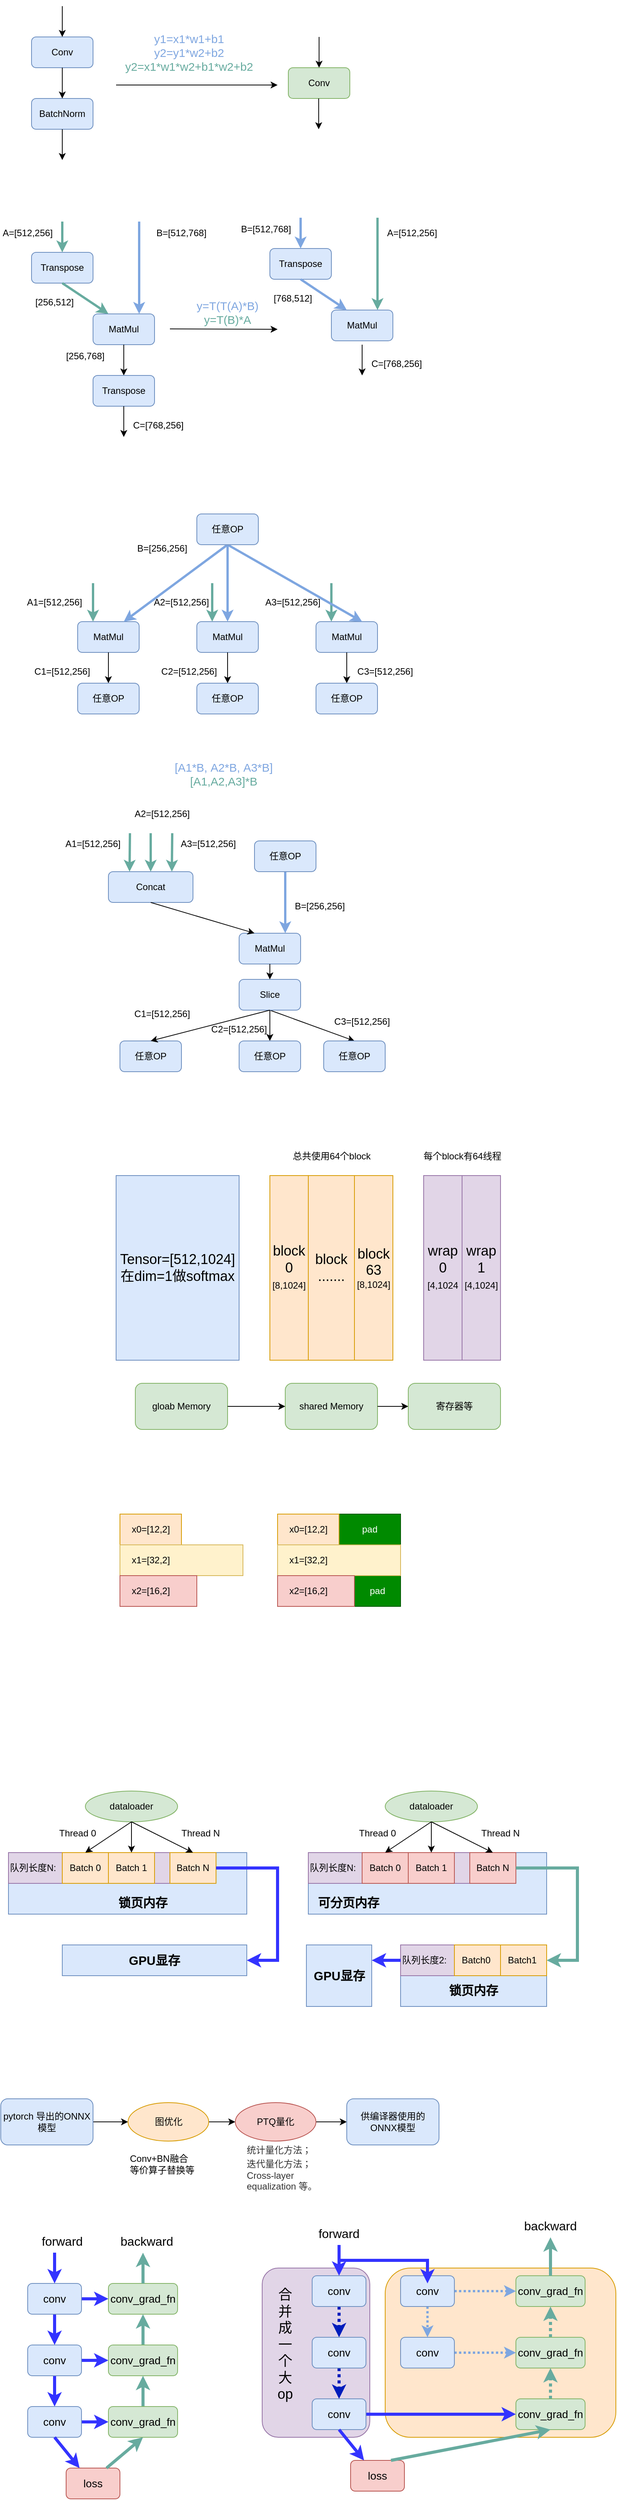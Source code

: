 <mxfile version="24.7.6">
  <diagram name="第 1 页" id="ZqgX4_-8nfEaSiUKN6Zx">
    <mxGraphModel dx="1050" dy="530" grid="1" gridSize="10" guides="1" tooltips="1" connect="1" arrows="1" fold="1" page="1" pageScale="1" pageWidth="827" pageHeight="1169" math="0" shadow="0">
      <root>
        <mxCell id="0" />
        <mxCell id="1" parent="0" />
        <mxCell id="45_28ugQ_Ss6l7HPSdLf-263" value="" style="rounded=1;whiteSpace=wrap;html=1;fillColor=#ffe6cc;strokeColor=#d79b00;" vertex="1" parent="1">
          <mxGeometry x="540" y="3020" width="300" height="220" as="geometry" />
        </mxCell>
        <mxCell id="45_28ugQ_Ss6l7HPSdLf-260" value="" style="rounded=1;whiteSpace=wrap;html=1;fillColor=#e1d5e7;strokeColor=#9673a6;" vertex="1" parent="1">
          <mxGeometry x="380" y="3020" width="140" height="220" as="geometry" />
        </mxCell>
        <mxCell id="45_28ugQ_Ss6l7HPSdLf-192" value="&lt;div&gt;&lt;b style=&quot;font-size: 16px;&quot;&gt;&lt;br&gt;&lt;/b&gt;&lt;/div&gt;&lt;b style=&quot;font-size: 16px;&quot;&gt;&lt;div&gt;&lt;b style=&quot;background-color: initial;&quot;&gt;&lt;br&gt;&lt;/b&gt;&lt;/div&gt;&lt;div&gt;&lt;b style=&quot;background-color: initial;&quot;&gt;锁页内存&lt;/b&gt;&lt;br&gt;&lt;/div&gt;&lt;/b&gt;" style="rounded=0;whiteSpace=wrap;html=1;fillColor=#dae8fc;strokeColor=#6c8ebf;" vertex="1" parent="1">
          <mxGeometry x="560" y="2600" width="190" height="80" as="geometry" />
        </mxCell>
        <mxCell id="45_28ugQ_Ss6l7HPSdLf-198" value="队列长度2:" style="rounded=0;whiteSpace=wrap;html=1;align=left;fillColor=#e1d5e7;strokeColor=#9673a6;" vertex="1" parent="1">
          <mxGeometry x="560" y="2600" width="190" height="40" as="geometry" />
        </mxCell>
        <mxCell id="45_28ugQ_Ss6l7HPSdLf-181" value="" style="rounded=0;whiteSpace=wrap;html=1;fillColor=#dae8fc;strokeColor=#6c8ebf;" vertex="1" parent="1">
          <mxGeometry x="440" y="2480" width="310" height="80" as="geometry" />
        </mxCell>
        <mxCell id="45_28ugQ_Ss6l7HPSdLf-197" value="队列长度N:" style="rounded=0;whiteSpace=wrap;html=1;align=left;fillColor=#e1d5e7;strokeColor=#9673a6;" vertex="1" parent="1">
          <mxGeometry x="440" y="2480" width="270" height="40" as="geometry" />
        </mxCell>
        <mxCell id="45_28ugQ_Ss6l7HPSdLf-170" value="" style="rounded=0;whiteSpace=wrap;html=1;fillColor=#dae8fc;strokeColor=#6c8ebf;" vertex="1" parent="1">
          <mxGeometry x="50" y="2480" width="310" height="80" as="geometry" />
        </mxCell>
        <mxCell id="45_28ugQ_Ss6l7HPSdLf-196" value="队列长度N:" style="rounded=0;whiteSpace=wrap;html=1;align=left;fillColor=#e1d5e7;strokeColor=#9673a6;" vertex="1" parent="1">
          <mxGeometry x="50" y="2480" width="270" height="40" as="geometry" />
        </mxCell>
        <mxCell id="45_28ugQ_Ss6l7HPSdLf-3" value="Conv" style="rounded=1;whiteSpace=wrap;html=1;fillColor=#dae8fc;strokeColor=#6c8ebf;" vertex="1" parent="1">
          <mxGeometry x="80" y="120" width="80" height="40" as="geometry" />
        </mxCell>
        <mxCell id="45_28ugQ_Ss6l7HPSdLf-4" value="BatchNorm" style="rounded=1;whiteSpace=wrap;html=1;fillColor=#dae8fc;strokeColor=#6c8ebf;" vertex="1" parent="1">
          <mxGeometry x="80" y="200" width="80" height="40" as="geometry" />
        </mxCell>
        <mxCell id="45_28ugQ_Ss6l7HPSdLf-6" value="" style="endArrow=classic;html=1;rounded=0;entryX=0.5;entryY=0;entryDx=0;entryDy=0;" edge="1" parent="1" target="45_28ugQ_Ss6l7HPSdLf-3">
          <mxGeometry width="50" height="50" relative="1" as="geometry">
            <mxPoint x="120" y="80" as="sourcePoint" />
            <mxPoint x="440" y="250" as="targetPoint" />
          </mxGeometry>
        </mxCell>
        <mxCell id="45_28ugQ_Ss6l7HPSdLf-7" value="" style="endArrow=classic;html=1;rounded=0;entryX=0.5;entryY=0;entryDx=0;entryDy=0;exitX=0.5;exitY=1;exitDx=0;exitDy=0;" edge="1" parent="1" source="45_28ugQ_Ss6l7HPSdLf-3" target="45_28ugQ_Ss6l7HPSdLf-4">
          <mxGeometry width="50" height="50" relative="1" as="geometry">
            <mxPoint x="130" y="90" as="sourcePoint" />
            <mxPoint x="130" y="130" as="targetPoint" />
          </mxGeometry>
        </mxCell>
        <mxCell id="45_28ugQ_Ss6l7HPSdLf-8" value="" style="endArrow=classic;html=1;rounded=0;exitX=0.5;exitY=1;exitDx=0;exitDy=0;" edge="1" parent="1" source="45_28ugQ_Ss6l7HPSdLf-4">
          <mxGeometry width="50" height="50" relative="1" as="geometry">
            <mxPoint x="130" y="170" as="sourcePoint" />
            <mxPoint x="120" y="280" as="targetPoint" />
          </mxGeometry>
        </mxCell>
        <mxCell id="45_28ugQ_Ss6l7HPSdLf-9" value="&lt;font color=&quot;#7ea6e0&quot; style=&quot;font-size: 15px;&quot;&gt;y1=x1*w1+b1&lt;/font&gt;&lt;div style=&quot;font-size: 15px;&quot;&gt;&lt;font color=&quot;#7ea6e0&quot; style=&quot;font-size: 15px;&quot;&gt;y2=y1*w2+b2&lt;/font&gt;&lt;/div&gt;&lt;div style=&quot;font-size: 15px;&quot;&gt;&lt;font color=&quot;#67ab9f&quot; style=&quot;font-size: 15px;&quot;&gt;y2=x1*w1*w2+b1*w2+b2&lt;/font&gt;&lt;/div&gt;" style="text;html=1;align=center;verticalAlign=middle;whiteSpace=wrap;rounded=0;" vertex="1" parent="1">
          <mxGeometry x="190" y="102.5" width="190" height="75" as="geometry" />
        </mxCell>
        <mxCell id="45_28ugQ_Ss6l7HPSdLf-10" value="" style="endArrow=classic;html=1;rounded=0;" edge="1" parent="1">
          <mxGeometry width="50" height="50" relative="1" as="geometry">
            <mxPoint x="190" y="182.5" as="sourcePoint" />
            <mxPoint x="400" y="182.5" as="targetPoint" />
          </mxGeometry>
        </mxCell>
        <mxCell id="45_28ugQ_Ss6l7HPSdLf-11" value="Conv" style="rounded=1;whiteSpace=wrap;html=1;fillColor=#d5e8d4;strokeColor=#82b366;" vertex="1" parent="1">
          <mxGeometry x="414" y="160" width="80" height="40" as="geometry" />
        </mxCell>
        <mxCell id="45_28ugQ_Ss6l7HPSdLf-12" value="" style="endArrow=classic;html=1;rounded=0;entryX=0.5;entryY=0;entryDx=0;entryDy=0;" edge="1" parent="1" target="45_28ugQ_Ss6l7HPSdLf-11">
          <mxGeometry width="50" height="50" relative="1" as="geometry">
            <mxPoint x="454" y="120" as="sourcePoint" />
            <mxPoint x="774" y="290" as="targetPoint" />
            <Array as="points" />
          </mxGeometry>
        </mxCell>
        <mxCell id="45_28ugQ_Ss6l7HPSdLf-13" value="" style="endArrow=classic;html=1;rounded=0;entryX=0.5;entryY=0;entryDx=0;entryDy=0;exitX=0.5;exitY=1;exitDx=0;exitDy=0;" edge="1" parent="1">
          <mxGeometry width="50" height="50" relative="1" as="geometry">
            <mxPoint x="453.5" y="200" as="sourcePoint" />
            <mxPoint x="453.5" y="240" as="targetPoint" />
          </mxGeometry>
        </mxCell>
        <mxCell id="45_28ugQ_Ss6l7HPSdLf-14" value="Transpose" style="rounded=1;whiteSpace=wrap;html=1;fillColor=#dae8fc;strokeColor=#6c8ebf;" vertex="1" parent="1">
          <mxGeometry x="80" y="400" width="80" height="40" as="geometry" />
        </mxCell>
        <mxCell id="45_28ugQ_Ss6l7HPSdLf-15" value="MatMul" style="rounded=1;whiteSpace=wrap;html=1;fillColor=#dae8fc;strokeColor=#6c8ebf;" vertex="1" parent="1">
          <mxGeometry x="160" y="480" width="80" height="40" as="geometry" />
        </mxCell>
        <mxCell id="45_28ugQ_Ss6l7HPSdLf-16" value="" style="endArrow=classic;html=1;rounded=0;entryX=0.5;entryY=0;entryDx=0;entryDy=0;strokeWidth=3;strokeColor=#67AB9F;" edge="1" parent="1" target="45_28ugQ_Ss6l7HPSdLf-14">
          <mxGeometry width="50" height="50" relative="1" as="geometry">
            <mxPoint x="120" y="360" as="sourcePoint" />
            <mxPoint x="110" y="320" as="targetPoint" />
          </mxGeometry>
        </mxCell>
        <mxCell id="45_28ugQ_Ss6l7HPSdLf-17" value="A=[512,256]" style="text;html=1;align=center;verticalAlign=middle;whiteSpace=wrap;rounded=0;" vertex="1" parent="1">
          <mxGeometry x="40" y="360" width="70" height="30" as="geometry" />
        </mxCell>
        <mxCell id="45_28ugQ_Ss6l7HPSdLf-18" value="" style="endArrow=classic;html=1;rounded=0;exitX=0.5;exitY=1;exitDx=0;exitDy=0;entryX=0.25;entryY=0;entryDx=0;entryDy=0;strokeWidth=3;strokeColor=#67AB9F;" edge="1" parent="1" source="45_28ugQ_Ss6l7HPSdLf-14" target="45_28ugQ_Ss6l7HPSdLf-15">
          <mxGeometry width="50" height="50" relative="1" as="geometry">
            <mxPoint x="390" y="500" as="sourcePoint" />
            <mxPoint x="440" y="450" as="targetPoint" />
          </mxGeometry>
        </mxCell>
        <mxCell id="45_28ugQ_Ss6l7HPSdLf-19" value="[256,512]" style="text;html=1;align=center;verticalAlign=middle;whiteSpace=wrap;rounded=0;" vertex="1" parent="1">
          <mxGeometry x="80" y="450" width="60" height="30" as="geometry" />
        </mxCell>
        <mxCell id="45_28ugQ_Ss6l7HPSdLf-20" value="" style="endArrow=classic;html=1;rounded=0;entryX=0.75;entryY=0;entryDx=0;entryDy=0;strokeWidth=3;strokeColor=#7EA6E0;" edge="1" parent="1" target="45_28ugQ_Ss6l7HPSdLf-15">
          <mxGeometry width="50" height="50" relative="1" as="geometry">
            <mxPoint x="220" y="360" as="sourcePoint" />
            <mxPoint x="440" y="450" as="targetPoint" />
          </mxGeometry>
        </mxCell>
        <mxCell id="45_28ugQ_Ss6l7HPSdLf-22" value="B=[512,768]" style="text;html=1;align=center;verticalAlign=middle;whiteSpace=wrap;rounded=0;" vertex="1" parent="1">
          <mxGeometry x="240" y="360" width="70" height="30" as="geometry" />
        </mxCell>
        <mxCell id="45_28ugQ_Ss6l7HPSdLf-23" value="" style="endArrow=classic;html=1;rounded=0;" edge="1" parent="1">
          <mxGeometry width="50" height="50" relative="1" as="geometry">
            <mxPoint x="200" y="520" as="sourcePoint" />
            <mxPoint x="200" y="560" as="targetPoint" />
          </mxGeometry>
        </mxCell>
        <mxCell id="45_28ugQ_Ss6l7HPSdLf-24" value="Transpose" style="rounded=1;whiteSpace=wrap;html=1;fillColor=#dae8fc;strokeColor=#6c8ebf;" vertex="1" parent="1">
          <mxGeometry x="160" y="560" width="80" height="40" as="geometry" />
        </mxCell>
        <mxCell id="45_28ugQ_Ss6l7HPSdLf-25" value="" style="endArrow=classic;html=1;rounded=0;exitX=0.5;exitY=1;exitDx=0;exitDy=0;" edge="1" parent="1" source="45_28ugQ_Ss6l7HPSdLf-24">
          <mxGeometry width="50" height="50" relative="1" as="geometry">
            <mxPoint x="130" y="370" as="sourcePoint" />
            <mxPoint x="200" y="640" as="targetPoint" />
          </mxGeometry>
        </mxCell>
        <mxCell id="45_28ugQ_Ss6l7HPSdLf-26" value="C=[768,256]" style="text;html=1;align=center;verticalAlign=middle;whiteSpace=wrap;rounded=0;" vertex="1" parent="1">
          <mxGeometry x="210" y="610" width="70" height="30" as="geometry" />
        </mxCell>
        <mxCell id="45_28ugQ_Ss6l7HPSdLf-27" value="[256,768]" style="text;html=1;align=center;verticalAlign=middle;whiteSpace=wrap;rounded=0;" vertex="1" parent="1">
          <mxGeometry x="120" y="520" width="60" height="30" as="geometry" />
        </mxCell>
        <mxCell id="45_28ugQ_Ss6l7HPSdLf-28" value="&lt;font color=&quot;#7ea6e0&quot;&gt;&lt;span style=&quot;font-size: 15px;&quot;&gt;y=T(T(A)*B)&lt;/span&gt;&lt;/font&gt;&lt;br&gt;&lt;div style=&quot;font-size: 15px;&quot;&gt;&lt;font color=&quot;#67ab9f&quot;&gt;y=T(B)*A&lt;/font&gt;&lt;/div&gt;" style="text;html=1;align=center;verticalAlign=middle;whiteSpace=wrap;rounded=0;" vertex="1" parent="1">
          <mxGeometry x="240" y="440" width="190" height="75" as="geometry" />
        </mxCell>
        <mxCell id="45_28ugQ_Ss6l7HPSdLf-29" value="" style="endArrow=classic;html=1;rounded=0;" edge="1" parent="1">
          <mxGeometry width="50" height="50" relative="1" as="geometry">
            <mxPoint x="260" y="499.5" as="sourcePoint" />
            <mxPoint x="400" y="500" as="targetPoint" />
          </mxGeometry>
        </mxCell>
        <mxCell id="45_28ugQ_Ss6l7HPSdLf-30" value="Transpose" style="rounded=1;whiteSpace=wrap;html=1;fillColor=#dae8fc;strokeColor=#6c8ebf;" vertex="1" parent="1">
          <mxGeometry x="390" y="395" width="80" height="40" as="geometry" />
        </mxCell>
        <mxCell id="45_28ugQ_Ss6l7HPSdLf-31" value="MatMul" style="rounded=1;whiteSpace=wrap;html=1;fillColor=#dae8fc;strokeColor=#6c8ebf;" vertex="1" parent="1">
          <mxGeometry x="470" y="475" width="80" height="40" as="geometry" />
        </mxCell>
        <mxCell id="45_28ugQ_Ss6l7HPSdLf-32" value="" style="endArrow=classic;html=1;rounded=0;entryX=0.5;entryY=0;entryDx=0;entryDy=0;strokeWidth=3;strokeColor=#7EA6E0;" edge="1" parent="1" target="45_28ugQ_Ss6l7HPSdLf-30">
          <mxGeometry width="50" height="50" relative="1" as="geometry">
            <mxPoint x="430" y="355" as="sourcePoint" />
            <mxPoint x="420" y="315" as="targetPoint" />
          </mxGeometry>
        </mxCell>
        <mxCell id="45_28ugQ_Ss6l7HPSdLf-33" value="B=[512,768]" style="text;html=1;align=center;verticalAlign=middle;whiteSpace=wrap;rounded=0;" vertex="1" parent="1">
          <mxGeometry x="350" y="355" width="70" height="30" as="geometry" />
        </mxCell>
        <mxCell id="45_28ugQ_Ss6l7HPSdLf-34" value="" style="endArrow=classic;html=1;rounded=0;exitX=0.5;exitY=1;exitDx=0;exitDy=0;entryX=0.25;entryY=0;entryDx=0;entryDy=0;strokeWidth=3;strokeColor=#7EA6E0;" edge="1" parent="1" source="45_28ugQ_Ss6l7HPSdLf-30" target="45_28ugQ_Ss6l7HPSdLf-31">
          <mxGeometry width="50" height="50" relative="1" as="geometry">
            <mxPoint x="700" y="495" as="sourcePoint" />
            <mxPoint x="750" y="445" as="targetPoint" />
          </mxGeometry>
        </mxCell>
        <mxCell id="45_28ugQ_Ss6l7HPSdLf-35" value="[768,512]" style="text;html=1;align=center;verticalAlign=middle;whiteSpace=wrap;rounded=0;" vertex="1" parent="1">
          <mxGeometry x="390" y="445" width="60" height="30" as="geometry" />
        </mxCell>
        <mxCell id="45_28ugQ_Ss6l7HPSdLf-36" value="" style="endArrow=classic;html=1;rounded=0;entryX=0.75;entryY=0;entryDx=0;entryDy=0;strokeWidth=3;strokeColor=#67AB9F;" edge="1" parent="1" target="45_28ugQ_Ss6l7HPSdLf-31">
          <mxGeometry width="50" height="50" relative="1" as="geometry">
            <mxPoint x="530" y="355" as="sourcePoint" />
            <mxPoint x="750" y="445" as="targetPoint" />
          </mxGeometry>
        </mxCell>
        <mxCell id="45_28ugQ_Ss6l7HPSdLf-37" value="A=[512,256]" style="text;html=1;align=center;verticalAlign=middle;whiteSpace=wrap;rounded=0;" vertex="1" parent="1">
          <mxGeometry x="540" y="360" width="70" height="30" as="geometry" />
        </mxCell>
        <mxCell id="45_28ugQ_Ss6l7HPSdLf-38" value="" style="endArrow=classic;html=1;rounded=0;exitX=0.5;exitY=1;exitDx=0;exitDy=0;" edge="1" parent="1">
          <mxGeometry width="50" height="50" relative="1" as="geometry">
            <mxPoint x="510" y="520" as="sourcePoint" />
            <mxPoint x="510" y="560" as="targetPoint" />
          </mxGeometry>
        </mxCell>
        <mxCell id="45_28ugQ_Ss6l7HPSdLf-39" value="C=[768,256]" style="text;html=1;align=center;verticalAlign=middle;whiteSpace=wrap;rounded=0;" vertex="1" parent="1">
          <mxGeometry x="520" y="530" width="70" height="30" as="geometry" />
        </mxCell>
        <mxCell id="45_28ugQ_Ss6l7HPSdLf-70" value="&lt;div style=&quot;font-size: 15px;&quot;&gt;&lt;font color=&quot;#7ea6e0&quot;&gt;[A1*B,&amp;nbsp;&lt;span style=&quot;background-color: initial;&quot;&gt;A2*B,&amp;nbsp;&lt;/span&gt;&lt;span style=&quot;background-color: initial;&quot;&gt;A3*B]&lt;/span&gt;&lt;/font&gt;&lt;/div&gt;&lt;div style=&quot;font-size: 15px;&quot;&gt;&lt;span style=&quot;background-color: initial;&quot;&gt;&lt;font color=&quot;#67ab9f&quot;&gt;[A1,A2,A3]*B&lt;/font&gt;&lt;/span&gt;&lt;/div&gt;" style="text;html=1;align=center;verticalAlign=middle;whiteSpace=wrap;rounded=0;" vertex="1" parent="1">
          <mxGeometry x="235" y="1040" width="190" height="75" as="geometry" />
        </mxCell>
        <mxCell id="45_28ugQ_Ss6l7HPSdLf-109" value="" style="group" vertex="1" connectable="0" parent="1">
          <mxGeometry x="70" y="740" width="510" height="260" as="geometry" />
        </mxCell>
        <mxCell id="45_28ugQ_Ss6l7HPSdLf-41" value="MatMul" style="rounded=1;whiteSpace=wrap;html=1;fillColor=#dae8fc;strokeColor=#6c8ebf;" vertex="1" parent="45_28ugQ_Ss6l7HPSdLf-109">
          <mxGeometry x="70" y="140" width="80" height="40" as="geometry" />
        </mxCell>
        <mxCell id="45_28ugQ_Ss6l7HPSdLf-42" value="" style="endArrow=classic;html=1;rounded=0;entryX=0.25;entryY=0;entryDx=0;entryDy=0;strokeWidth=3;strokeColor=#67AB9F;" edge="1" parent="45_28ugQ_Ss6l7HPSdLf-109" target="45_28ugQ_Ss6l7HPSdLf-41">
          <mxGeometry width="50" height="50" relative="1" as="geometry">
            <mxPoint x="90" y="90" as="sourcePoint" />
            <mxPoint x="350" y="110" as="targetPoint" />
          </mxGeometry>
        </mxCell>
        <mxCell id="45_28ugQ_Ss6l7HPSdLf-43" value="" style="endArrow=classic;html=1;rounded=0;entryX=0.75;entryY=0;entryDx=0;entryDy=0;strokeWidth=3;strokeColor=#7EA6E0;exitX=0.5;exitY=1;exitDx=0;exitDy=0;" edge="1" parent="45_28ugQ_Ss6l7HPSdLf-109" target="45_28ugQ_Ss6l7HPSdLf-41" source="45_28ugQ_Ss6l7HPSdLf-76">
          <mxGeometry width="50" height="50" relative="1" as="geometry">
            <mxPoint x="260" y="41" as="sourcePoint" />
            <mxPoint x="350" y="110" as="targetPoint" />
          </mxGeometry>
        </mxCell>
        <mxCell id="45_28ugQ_Ss6l7HPSdLf-44" value="A1=[512,256]" style="text;html=1;align=center;verticalAlign=middle;whiteSpace=wrap;rounded=0;" vertex="1" parent="45_28ugQ_Ss6l7HPSdLf-109">
          <mxGeometry y="100" width="80" height="30" as="geometry" />
        </mxCell>
        <mxCell id="45_28ugQ_Ss6l7HPSdLf-45" value="B=[256,256]" style="text;html=1;align=center;verticalAlign=middle;whiteSpace=wrap;rounded=0;" vertex="1" parent="45_28ugQ_Ss6l7HPSdLf-109">
          <mxGeometry x="140" y="30" width="80" height="30" as="geometry" />
        </mxCell>
        <mxCell id="45_28ugQ_Ss6l7HPSdLf-46" value="" style="endArrow=classic;html=1;rounded=0;exitX=0.5;exitY=1;exitDx=0;exitDy=0;" edge="1" parent="45_28ugQ_Ss6l7HPSdLf-109" source="45_28ugQ_Ss6l7HPSdLf-41">
          <mxGeometry width="50" height="50" relative="1" as="geometry">
            <mxPoint x="90" y="260" as="sourcePoint" />
            <mxPoint x="110" y="220" as="targetPoint" />
          </mxGeometry>
        </mxCell>
        <mxCell id="45_28ugQ_Ss6l7HPSdLf-54" value="C1=[512,256]" style="text;html=1;align=center;verticalAlign=middle;whiteSpace=wrap;rounded=0;" vertex="1" parent="45_28ugQ_Ss6l7HPSdLf-109">
          <mxGeometry x="10" y="190" width="80" height="30" as="geometry" />
        </mxCell>
        <mxCell id="45_28ugQ_Ss6l7HPSdLf-56" value="MatMul" style="rounded=1;whiteSpace=wrap;html=1;fillColor=#dae8fc;strokeColor=#6c8ebf;" vertex="1" parent="45_28ugQ_Ss6l7HPSdLf-109">
          <mxGeometry x="225" y="140" width="80" height="40" as="geometry" />
        </mxCell>
        <mxCell id="45_28ugQ_Ss6l7HPSdLf-57" value="" style="endArrow=classic;html=1;rounded=0;entryX=0.25;entryY=0;entryDx=0;entryDy=0;strokeWidth=3;strokeColor=#67AB9F;" edge="1" parent="45_28ugQ_Ss6l7HPSdLf-109" target="45_28ugQ_Ss6l7HPSdLf-56">
          <mxGeometry width="50" height="50" relative="1" as="geometry">
            <mxPoint x="245" y="90" as="sourcePoint" />
            <mxPoint x="505" y="110" as="targetPoint" />
          </mxGeometry>
        </mxCell>
        <mxCell id="45_28ugQ_Ss6l7HPSdLf-58" value="" style="endArrow=classic;html=1;rounded=0;strokeWidth=3;strokeColor=#7EA6E0;exitX=0.5;exitY=1;exitDx=0;exitDy=0;entryX=0.5;entryY=0;entryDx=0;entryDy=0;" edge="1" parent="45_28ugQ_Ss6l7HPSdLf-109" target="45_28ugQ_Ss6l7HPSdLf-56" source="45_28ugQ_Ss6l7HPSdLf-76">
          <mxGeometry width="50" height="50" relative="1" as="geometry">
            <mxPoint x="285" y="90" as="sourcePoint" />
            <mxPoint x="280" y="130" as="targetPoint" />
          </mxGeometry>
        </mxCell>
        <mxCell id="45_28ugQ_Ss6l7HPSdLf-59" value="A2=[512,256]" style="text;html=1;align=center;verticalAlign=middle;whiteSpace=wrap;rounded=0;" vertex="1" parent="45_28ugQ_Ss6l7HPSdLf-109">
          <mxGeometry x="165" y="100" width="80" height="30" as="geometry" />
        </mxCell>
        <mxCell id="45_28ugQ_Ss6l7HPSdLf-61" value="" style="endArrow=classic;html=1;rounded=0;exitX=0.5;exitY=1;exitDx=0;exitDy=0;" edge="1" parent="45_28ugQ_Ss6l7HPSdLf-109" source="45_28ugQ_Ss6l7HPSdLf-56">
          <mxGeometry width="50" height="50" relative="1" as="geometry">
            <mxPoint x="245" y="260" as="sourcePoint" />
            <mxPoint x="265" y="220" as="targetPoint" />
          </mxGeometry>
        </mxCell>
        <mxCell id="45_28ugQ_Ss6l7HPSdLf-62" value="C2=[512,256]" style="text;html=1;align=center;verticalAlign=middle;whiteSpace=wrap;rounded=0;" vertex="1" parent="45_28ugQ_Ss6l7HPSdLf-109">
          <mxGeometry x="175" y="190" width="80" height="30" as="geometry" />
        </mxCell>
        <mxCell id="45_28ugQ_Ss6l7HPSdLf-63" value="MatMul" style="rounded=1;whiteSpace=wrap;html=1;fillColor=#dae8fc;strokeColor=#6c8ebf;" vertex="1" parent="45_28ugQ_Ss6l7HPSdLf-109">
          <mxGeometry x="380" y="140" width="80" height="40" as="geometry" />
        </mxCell>
        <mxCell id="45_28ugQ_Ss6l7HPSdLf-64" value="" style="endArrow=classic;html=1;rounded=0;entryX=0.25;entryY=0;entryDx=0;entryDy=0;strokeWidth=3;strokeColor=#67AB9F;" edge="1" parent="45_28ugQ_Ss6l7HPSdLf-109" target="45_28ugQ_Ss6l7HPSdLf-63">
          <mxGeometry width="50" height="50" relative="1" as="geometry">
            <mxPoint x="400" y="90" as="sourcePoint" />
            <mxPoint x="660" y="110" as="targetPoint" />
          </mxGeometry>
        </mxCell>
        <mxCell id="45_28ugQ_Ss6l7HPSdLf-65" value="" style="endArrow=classic;html=1;rounded=0;entryX=0.75;entryY=0;entryDx=0;entryDy=0;strokeWidth=3;strokeColor=#7EA6E0;exitX=0.5;exitY=1;exitDx=0;exitDy=0;" edge="1" parent="45_28ugQ_Ss6l7HPSdLf-109" target="45_28ugQ_Ss6l7HPSdLf-63" source="45_28ugQ_Ss6l7HPSdLf-76">
          <mxGeometry width="50" height="50" relative="1" as="geometry">
            <mxPoint x="450" y="90" as="sourcePoint" />
            <mxPoint x="670" y="110" as="targetPoint" />
          </mxGeometry>
        </mxCell>
        <mxCell id="45_28ugQ_Ss6l7HPSdLf-66" value="A3=[512,256]" style="text;html=1;align=center;verticalAlign=middle;whiteSpace=wrap;rounded=0;" vertex="1" parent="45_28ugQ_Ss6l7HPSdLf-109">
          <mxGeometry x="310" y="100" width="80" height="30" as="geometry" />
        </mxCell>
        <mxCell id="45_28ugQ_Ss6l7HPSdLf-68" value="" style="endArrow=classic;html=1;rounded=0;exitX=0.5;exitY=1;exitDx=0;exitDy=0;entryX=0.5;entryY=0;entryDx=0;entryDy=0;" edge="1" parent="45_28ugQ_Ss6l7HPSdLf-109" source="45_28ugQ_Ss6l7HPSdLf-63" target="45_28ugQ_Ss6l7HPSdLf-75">
          <mxGeometry width="50" height="50" relative="1" as="geometry">
            <mxPoint x="410" y="260" as="sourcePoint" />
            <mxPoint x="430" y="220" as="targetPoint" />
          </mxGeometry>
        </mxCell>
        <mxCell id="45_28ugQ_Ss6l7HPSdLf-69" value="C3=[512,256]" style="text;html=1;align=center;verticalAlign=middle;whiteSpace=wrap;rounded=0;" vertex="1" parent="45_28ugQ_Ss6l7HPSdLf-109">
          <mxGeometry x="430" y="190" width="80" height="30" as="geometry" />
        </mxCell>
        <mxCell id="45_28ugQ_Ss6l7HPSdLf-72" value="任意OP" style="rounded=1;whiteSpace=wrap;html=1;fillColor=#dae8fc;strokeColor=#6c8ebf;" vertex="1" parent="45_28ugQ_Ss6l7HPSdLf-109">
          <mxGeometry x="70" y="220" width="80" height="40" as="geometry" />
        </mxCell>
        <mxCell id="45_28ugQ_Ss6l7HPSdLf-74" value="任意OP" style="rounded=1;whiteSpace=wrap;html=1;fillColor=#dae8fc;strokeColor=#6c8ebf;" vertex="1" parent="45_28ugQ_Ss6l7HPSdLf-109">
          <mxGeometry x="225" y="220" width="80" height="40" as="geometry" />
        </mxCell>
        <mxCell id="45_28ugQ_Ss6l7HPSdLf-75" value="任意OP" style="rounded=1;whiteSpace=wrap;html=1;fillColor=#dae8fc;strokeColor=#6c8ebf;" vertex="1" parent="45_28ugQ_Ss6l7HPSdLf-109">
          <mxGeometry x="380" y="220" width="80" height="40" as="geometry" />
        </mxCell>
        <mxCell id="45_28ugQ_Ss6l7HPSdLf-76" value="任意OP" style="rounded=1;whiteSpace=wrap;html=1;fillColor=#dae8fc;strokeColor=#6c8ebf;" vertex="1" parent="45_28ugQ_Ss6l7HPSdLf-109">
          <mxGeometry x="225" width="80" height="40" as="geometry" />
        </mxCell>
        <mxCell id="45_28ugQ_Ss6l7HPSdLf-110" value="" style="group" vertex="1" connectable="0" parent="1">
          <mxGeometry x="120" y="1115" width="430" height="350" as="geometry" />
        </mxCell>
        <mxCell id="45_28ugQ_Ss6l7HPSdLf-79" value="Concat" style="rounded=1;whiteSpace=wrap;html=1;fillColor=#dae8fc;strokeColor=#6c8ebf;" vertex="1" parent="45_28ugQ_Ss6l7HPSdLf-110">
          <mxGeometry x="60" y="90" width="110" height="40" as="geometry" />
        </mxCell>
        <mxCell id="45_28ugQ_Ss6l7HPSdLf-80" value="" style="endArrow=classic;html=1;rounded=0;entryX=0.25;entryY=0;entryDx=0;entryDy=0;strokeWidth=3;strokeColor=#67AB9F;" edge="1" parent="45_28ugQ_Ss6l7HPSdLf-110" target="45_28ugQ_Ss6l7HPSdLf-79">
          <mxGeometry width="50" height="50" relative="1" as="geometry">
            <mxPoint x="88" y="40" as="sourcePoint" />
            <mxPoint x="380" y="130" as="targetPoint" />
          </mxGeometry>
        </mxCell>
        <mxCell id="45_28ugQ_Ss6l7HPSdLf-82" value="A1=[512,256]" style="text;html=1;align=center;verticalAlign=middle;whiteSpace=wrap;rounded=0;" vertex="1" parent="45_28ugQ_Ss6l7HPSdLf-110">
          <mxGeometry y="39" width="80" height="30" as="geometry" />
        </mxCell>
        <mxCell id="45_28ugQ_Ss6l7HPSdLf-83" value="B=[256,256]" style="text;html=1;align=center;verticalAlign=middle;whiteSpace=wrap;rounded=0;" vertex="1" parent="45_28ugQ_Ss6l7HPSdLf-110">
          <mxGeometry x="295" y="120" width="80" height="30" as="geometry" />
        </mxCell>
        <mxCell id="45_28ugQ_Ss6l7HPSdLf-85" value="C1=[512,256]" style="text;html=1;align=center;verticalAlign=middle;whiteSpace=wrap;rounded=0;" vertex="1" parent="45_28ugQ_Ss6l7HPSdLf-110">
          <mxGeometry x="90" y="260" width="80" height="30" as="geometry" />
        </mxCell>
        <mxCell id="45_28ugQ_Ss6l7HPSdLf-87" value="" style="endArrow=classic;html=1;rounded=0;entryX=0.5;entryY=0;entryDx=0;entryDy=0;strokeWidth=3;strokeColor=#67AB9F;" edge="1" parent="45_28ugQ_Ss6l7HPSdLf-110" target="45_28ugQ_Ss6l7HPSdLf-79">
          <mxGeometry width="50" height="50" relative="1" as="geometry">
            <mxPoint x="115" y="40" as="sourcePoint" />
            <mxPoint x="275" y="160" as="targetPoint" />
          </mxGeometry>
        </mxCell>
        <mxCell id="45_28ugQ_Ss6l7HPSdLf-89" value="A2=[512,256]" style="text;html=1;align=center;verticalAlign=middle;whiteSpace=wrap;rounded=0;" vertex="1" parent="45_28ugQ_Ss6l7HPSdLf-110">
          <mxGeometry x="90" width="80" height="30" as="geometry" />
        </mxCell>
        <mxCell id="45_28ugQ_Ss6l7HPSdLf-90" value="" style="endArrow=classic;html=1;rounded=0;exitX=0.5;exitY=1;exitDx=0;exitDy=0;entryX=0.5;entryY=0;entryDx=0;entryDy=0;" edge="1" parent="45_28ugQ_Ss6l7HPSdLf-110" source="45_28ugQ_Ss6l7HPSdLf-92" target="45_28ugQ_Ss6l7HPSdLf-99">
          <mxGeometry width="50" height="50" relative="1" as="geometry">
            <mxPoint x="285" y="290" as="sourcePoint" />
            <mxPoint x="285" y="330" as="targetPoint" />
          </mxGeometry>
        </mxCell>
        <mxCell id="45_28ugQ_Ss6l7HPSdLf-91" value="C2=[512,256]" style="text;html=1;align=center;verticalAlign=middle;whiteSpace=wrap;rounded=0;" vertex="1" parent="45_28ugQ_Ss6l7HPSdLf-110">
          <mxGeometry x="190" y="280" width="80" height="30" as="geometry" />
        </mxCell>
        <mxCell id="45_28ugQ_Ss6l7HPSdLf-93" value="" style="endArrow=classic;html=1;rounded=0;strokeWidth=3;strokeColor=#67AB9F;entryX=0.75;entryY=0;entryDx=0;entryDy=0;" edge="1" parent="45_28ugQ_Ss6l7HPSdLf-110" target="45_28ugQ_Ss6l7HPSdLf-79">
          <mxGeometry width="50" height="50" relative="1" as="geometry">
            <mxPoint x="143" y="40" as="sourcePoint" />
            <mxPoint x="440" y="160" as="targetPoint" />
          </mxGeometry>
        </mxCell>
        <mxCell id="45_28ugQ_Ss6l7HPSdLf-94" value="" style="endArrow=classic;html=1;rounded=0;entryX=0.75;entryY=0;entryDx=0;entryDy=0;strokeWidth=3;strokeColor=#7EA6E0;exitX=0.5;exitY=1;exitDx=0;exitDy=0;" edge="1" parent="45_28ugQ_Ss6l7HPSdLf-110" source="45_28ugQ_Ss6l7HPSdLf-101" target="45_28ugQ_Ss6l7HPSdLf-102">
          <mxGeometry width="50" height="50" relative="1" as="geometry">
            <mxPoint x="480" y="110" as="sourcePoint" />
            <mxPoint x="700" y="130" as="targetPoint" />
          </mxGeometry>
        </mxCell>
        <mxCell id="45_28ugQ_Ss6l7HPSdLf-95" value="A3=[512,256]" style="text;html=1;align=center;verticalAlign=middle;whiteSpace=wrap;rounded=0;" vertex="1" parent="45_28ugQ_Ss6l7HPSdLf-110">
          <mxGeometry x="150" y="39" width="80" height="30" as="geometry" />
        </mxCell>
        <mxCell id="45_28ugQ_Ss6l7HPSdLf-96" value="" style="endArrow=classic;html=1;rounded=0;exitX=0.5;exitY=1;exitDx=0;exitDy=0;entryX=0.5;entryY=0;entryDx=0;entryDy=0;" edge="1" parent="45_28ugQ_Ss6l7HPSdLf-110" source="45_28ugQ_Ss6l7HPSdLf-92" target="45_28ugQ_Ss6l7HPSdLf-100">
          <mxGeometry width="50" height="50" relative="1" as="geometry">
            <mxPoint x="430" y="370" as="sourcePoint" />
            <mxPoint x="450" y="330" as="targetPoint" />
          </mxGeometry>
        </mxCell>
        <mxCell id="45_28ugQ_Ss6l7HPSdLf-97" value="C3=[512,256]" style="text;html=1;align=center;verticalAlign=middle;whiteSpace=wrap;rounded=0;" vertex="1" parent="45_28ugQ_Ss6l7HPSdLf-110">
          <mxGeometry x="350" y="270" width="80" height="30" as="geometry" />
        </mxCell>
        <mxCell id="45_28ugQ_Ss6l7HPSdLf-98" value="任意OP" style="rounded=1;whiteSpace=wrap;html=1;fillColor=#dae8fc;strokeColor=#6c8ebf;" vertex="1" parent="45_28ugQ_Ss6l7HPSdLf-110">
          <mxGeometry x="75" y="310" width="80" height="40" as="geometry" />
        </mxCell>
        <mxCell id="45_28ugQ_Ss6l7HPSdLf-99" value="任意OP" style="rounded=1;whiteSpace=wrap;html=1;fillColor=#dae8fc;strokeColor=#6c8ebf;" vertex="1" parent="45_28ugQ_Ss6l7HPSdLf-110">
          <mxGeometry x="230" y="310" width="80" height="40" as="geometry" />
        </mxCell>
        <mxCell id="45_28ugQ_Ss6l7HPSdLf-100" value="任意OP" style="rounded=1;whiteSpace=wrap;html=1;fillColor=#dae8fc;strokeColor=#6c8ebf;" vertex="1" parent="45_28ugQ_Ss6l7HPSdLf-110">
          <mxGeometry x="340" y="310" width="80" height="40" as="geometry" />
        </mxCell>
        <mxCell id="45_28ugQ_Ss6l7HPSdLf-101" value="任意OP" style="rounded=1;whiteSpace=wrap;html=1;fillColor=#dae8fc;strokeColor=#6c8ebf;" vertex="1" parent="45_28ugQ_Ss6l7HPSdLf-110">
          <mxGeometry x="250" y="50" width="80" height="40" as="geometry" />
        </mxCell>
        <mxCell id="45_28ugQ_Ss6l7HPSdLf-102" value="MatMul" style="rounded=1;whiteSpace=wrap;html=1;fillColor=#dae8fc;strokeColor=#6c8ebf;" vertex="1" parent="45_28ugQ_Ss6l7HPSdLf-110">
          <mxGeometry x="230" y="170" width="80" height="40" as="geometry" />
        </mxCell>
        <mxCell id="45_28ugQ_Ss6l7HPSdLf-92" value="Slice" style="rounded=1;whiteSpace=wrap;html=1;fillColor=#dae8fc;strokeColor=#6c8ebf;" vertex="1" parent="45_28ugQ_Ss6l7HPSdLf-110">
          <mxGeometry x="230" y="230" width="80" height="40" as="geometry" />
        </mxCell>
        <mxCell id="45_28ugQ_Ss6l7HPSdLf-104" value="" style="endArrow=classic;html=1;rounded=0;exitX=0.5;exitY=1;exitDx=0;exitDy=0;entryX=0.25;entryY=0;entryDx=0;entryDy=0;" edge="1" parent="45_28ugQ_Ss6l7HPSdLf-110" source="45_28ugQ_Ss6l7HPSdLf-79" target="45_28ugQ_Ss6l7HPSdLf-102">
          <mxGeometry width="50" height="50" relative="1" as="geometry">
            <mxPoint x="130" y="220" as="sourcePoint" />
            <mxPoint x="180" y="170" as="targetPoint" />
          </mxGeometry>
        </mxCell>
        <mxCell id="45_28ugQ_Ss6l7HPSdLf-106" value="" style="endArrow=classic;html=1;rounded=0;exitX=0.5;exitY=1;exitDx=0;exitDy=0;entryX=0.5;entryY=0;entryDx=0;entryDy=0;" edge="1" parent="45_28ugQ_Ss6l7HPSdLf-110" source="45_28ugQ_Ss6l7HPSdLf-102" target="45_28ugQ_Ss6l7HPSdLf-92">
          <mxGeometry width="50" height="50" relative="1" as="geometry">
            <mxPoint x="450" y="250" as="sourcePoint" />
            <mxPoint x="500" y="200" as="targetPoint" />
          </mxGeometry>
        </mxCell>
        <mxCell id="45_28ugQ_Ss6l7HPSdLf-108" value="" style="endArrow=classic;html=1;rounded=0;entryX=0.5;entryY=0;entryDx=0;entryDy=0;" edge="1" parent="45_28ugQ_Ss6l7HPSdLf-110" target="45_28ugQ_Ss6l7HPSdLf-98">
          <mxGeometry width="50" height="50" relative="1" as="geometry">
            <mxPoint x="270" y="270" as="sourcePoint" />
            <mxPoint x="100" y="280" as="targetPoint" />
          </mxGeometry>
        </mxCell>
        <mxCell id="45_28ugQ_Ss6l7HPSdLf-137" value="" style="group" vertex="1" connectable="0" parent="1">
          <mxGeometry x="190" y="1560" width="510" height="370" as="geometry" />
        </mxCell>
        <mxCell id="45_28ugQ_Ss6l7HPSdLf-113" value="&lt;font style=&quot;font-size: 18px;&quot;&gt;Tensor=[512,1024]&lt;/font&gt;&lt;div style=&quot;font-size: 18px;&quot;&gt;&lt;font style=&quot;font-size: 18px;&quot;&gt;在dim=1做softmax&lt;/font&gt;&lt;/div&gt;" style="rounded=0;whiteSpace=wrap;html=1;fillColor=#dae8fc;strokeColor=#6c8ebf;" vertex="1" parent="45_28ugQ_Ss6l7HPSdLf-137">
          <mxGeometry y="40" width="160" height="240" as="geometry" />
        </mxCell>
        <mxCell id="45_28ugQ_Ss6l7HPSdLf-114" value="" style="rounded=0;whiteSpace=wrap;html=1;fillColor=#dae8fc;strokeColor=#6c8ebf;" vertex="1" parent="45_28ugQ_Ss6l7HPSdLf-137">
          <mxGeometry x="200" y="40" width="160" height="240" as="geometry" />
        </mxCell>
        <mxCell id="45_28ugQ_Ss6l7HPSdLf-115" value="&lt;font style=&quot;font-size: 18px;&quot;&gt;block&lt;/font&gt;&lt;div style=&quot;font-size: 18px;&quot;&gt;&lt;font style=&quot;font-size: 18px;&quot;&gt;0&lt;/font&gt;&lt;/div&gt;&lt;div style=&quot;font-size: 18px;&quot;&gt;&lt;font style=&quot;font-size: 18px;&quot;&gt;&lt;span style=&quot;font-size: 12px;&quot;&gt;[8,1024]&lt;/span&gt;&lt;br&gt;&lt;/font&gt;&lt;/div&gt;" style="rounded=0;whiteSpace=wrap;html=1;fillColor=#ffe6cc;strokeColor=#d79b00;" vertex="1" parent="45_28ugQ_Ss6l7HPSdLf-137">
          <mxGeometry x="200" y="40" width="50" height="240" as="geometry" />
        </mxCell>
        <mxCell id="45_28ugQ_Ss6l7HPSdLf-120" value="&lt;font style=&quot;font-size: 18px;&quot;&gt;block&lt;/font&gt;&lt;div style=&quot;font-size: 18px;&quot;&gt;&lt;font style=&quot;font-size: 18px;&quot;&gt;63&lt;/font&gt;&lt;/div&gt;&lt;div style=&quot;&quot;&gt;&lt;font style=&quot;font-size: 12px;&quot;&gt;[8,1024]&lt;/font&gt;&lt;/div&gt;" style="rounded=0;whiteSpace=wrap;html=1;fillColor=#ffe6cc;strokeColor=#d79b00;" vertex="1" parent="45_28ugQ_Ss6l7HPSdLf-137">
          <mxGeometry x="310" y="40" width="50" height="240" as="geometry" />
        </mxCell>
        <mxCell id="45_28ugQ_Ss6l7HPSdLf-121" value="&lt;font style=&quot;font-size: 18px;&quot;&gt;block&lt;/font&gt;&lt;div style=&quot;font-size: 18px;&quot;&gt;&lt;font style=&quot;font-size: 18px;&quot;&gt;.......&lt;/font&gt;&lt;/div&gt;" style="rounded=0;whiteSpace=wrap;html=1;fillColor=#ffe6cc;strokeColor=#d79b00;" vertex="1" parent="45_28ugQ_Ss6l7HPSdLf-137">
          <mxGeometry x="250" y="40" width="60" height="240" as="geometry" />
        </mxCell>
        <mxCell id="45_28ugQ_Ss6l7HPSdLf-126" value="&lt;div style=&quot;font-size: 18px;&quot;&gt;&lt;br&gt;&lt;/div&gt;" style="rounded=0;whiteSpace=wrap;html=1;fillColor=#ffe6cc;strokeColor=#d79b00;" vertex="1" parent="45_28ugQ_Ss6l7HPSdLf-137">
          <mxGeometry x="400" y="40" width="100" height="240" as="geometry" />
        </mxCell>
        <mxCell id="45_28ugQ_Ss6l7HPSdLf-127" value="&lt;span style=&quot;font-size: 18px;&quot;&gt;wrap&lt;/span&gt;&lt;br&gt;&lt;div style=&quot;font-size: 18px;&quot;&gt;1&lt;/div&gt;&lt;div style=&quot;font-size: 18px;&quot;&gt;&lt;span style=&quot;font-size: 12px;&quot;&gt;[4,1024]&lt;/span&gt;&lt;br&gt;&lt;/div&gt;" style="rounded=0;whiteSpace=wrap;html=1;fillColor=#e1d5e7;strokeColor=#9673a6;" vertex="1" parent="45_28ugQ_Ss6l7HPSdLf-137">
          <mxGeometry x="450" y="40" width="50" height="240" as="geometry" />
        </mxCell>
        <mxCell id="45_28ugQ_Ss6l7HPSdLf-128" value="gloab Memory" style="rounded=1;whiteSpace=wrap;html=1;fillColor=#d5e8d4;strokeColor=#82b366;" vertex="1" parent="45_28ugQ_Ss6l7HPSdLf-137">
          <mxGeometry x="25" y="310" width="120" height="60" as="geometry" />
        </mxCell>
        <mxCell id="45_28ugQ_Ss6l7HPSdLf-129" value="shared Memory" style="rounded=1;whiteSpace=wrap;html=1;fillColor=#d5e8d4;strokeColor=#82b366;" vertex="1" parent="45_28ugQ_Ss6l7HPSdLf-137">
          <mxGeometry x="220" y="310" width="120" height="60" as="geometry" />
        </mxCell>
        <mxCell id="45_28ugQ_Ss6l7HPSdLf-130" value="寄存器等" style="rounded=1;whiteSpace=wrap;html=1;fillColor=#d5e8d4;strokeColor=#82b366;" vertex="1" parent="45_28ugQ_Ss6l7HPSdLf-137">
          <mxGeometry x="380" y="310" width="120" height="60" as="geometry" />
        </mxCell>
        <mxCell id="45_28ugQ_Ss6l7HPSdLf-131" value="" style="endArrow=classic;html=1;rounded=0;entryX=0;entryY=0.5;entryDx=0;entryDy=0;exitX=1;exitY=0.5;exitDx=0;exitDy=0;" edge="1" parent="45_28ugQ_Ss6l7HPSdLf-137" source="45_28ugQ_Ss6l7HPSdLf-128" target="45_28ugQ_Ss6l7HPSdLf-129">
          <mxGeometry width="50" height="50" relative="1" as="geometry">
            <mxPoint x="-130" y="340" as="sourcePoint" />
            <mxPoint x="-80" y="290" as="targetPoint" />
          </mxGeometry>
        </mxCell>
        <mxCell id="45_28ugQ_Ss6l7HPSdLf-132" value="" style="endArrow=classic;html=1;rounded=0;entryX=0;entryY=0.5;entryDx=0;entryDy=0;exitX=1;exitY=0.5;exitDx=0;exitDy=0;" edge="1" parent="45_28ugQ_Ss6l7HPSdLf-137" source="45_28ugQ_Ss6l7HPSdLf-129" target="45_28ugQ_Ss6l7HPSdLf-130">
          <mxGeometry width="50" height="50" relative="1" as="geometry">
            <mxPoint x="130" y="350" as="sourcePoint" />
            <mxPoint x="220" y="350" as="targetPoint" />
          </mxGeometry>
        </mxCell>
        <mxCell id="45_28ugQ_Ss6l7HPSdLf-133" value="&lt;span style=&quot;font-size: 18px;&quot;&gt;wrap&lt;/span&gt;&lt;div&gt;&lt;span style=&quot;font-size: 18px;&quot;&gt;0&lt;br&gt;&lt;/span&gt;&lt;div style=&quot;font-size: 18px;&quot;&gt;&lt;span style=&quot;font-size: 12px;&quot;&gt;[4,1024&lt;/span&gt;&lt;br&gt;&lt;/div&gt;&lt;/div&gt;" style="rounded=0;whiteSpace=wrap;html=1;fillColor=#e1d5e7;strokeColor=#9673a6;" vertex="1" parent="45_28ugQ_Ss6l7HPSdLf-137">
          <mxGeometry x="400" y="40" width="50" height="240" as="geometry" />
        </mxCell>
        <mxCell id="45_28ugQ_Ss6l7HPSdLf-135" value="总共使用64个block" style="text;html=1;align=center;verticalAlign=middle;resizable=0;points=[];autosize=1;strokeColor=none;fillColor=none;" vertex="1" parent="45_28ugQ_Ss6l7HPSdLf-137">
          <mxGeometry x="220" width="120" height="30" as="geometry" />
        </mxCell>
        <mxCell id="45_28ugQ_Ss6l7HPSdLf-136" value="每个block有64线程" style="text;html=1;align=center;verticalAlign=middle;resizable=0;points=[];autosize=1;strokeColor=none;fillColor=none;" vertex="1" parent="45_28ugQ_Ss6l7HPSdLf-137">
          <mxGeometry x="390" width="120" height="30" as="geometry" />
        </mxCell>
        <mxCell id="45_28ugQ_Ss6l7HPSdLf-164" value="" style="group" vertex="1" connectable="0" parent="1">
          <mxGeometry x="195" y="2040" width="160" height="120" as="geometry" />
        </mxCell>
        <mxCell id="45_28ugQ_Ss6l7HPSdLf-147" value="&amp;nbsp; &amp;nbsp;&amp;nbsp;x0=[12,2]" style="rounded=0;whiteSpace=wrap;html=1;align=left;fillColor=#ffe6cc;strokeColor=#d79b00;" vertex="1" parent="45_28ugQ_Ss6l7HPSdLf-164">
          <mxGeometry width="80" height="40" as="geometry" />
        </mxCell>
        <mxCell id="45_28ugQ_Ss6l7HPSdLf-148" value="&amp;nbsp; &amp;nbsp;&amp;nbsp;x1=[32,2]" style="rounded=0;whiteSpace=wrap;html=1;align=left;fillColor=#fff2cc;strokeColor=#d6b656;" vertex="1" parent="45_28ugQ_Ss6l7HPSdLf-164">
          <mxGeometry y="40" width="160" height="40" as="geometry" />
        </mxCell>
        <mxCell id="45_28ugQ_Ss6l7HPSdLf-149" value="&amp;nbsp; &amp;nbsp; x2=[16,2]" style="rounded=0;whiteSpace=wrap;html=1;align=left;fillColor=#f8cecc;strokeColor=#b85450;" vertex="1" parent="45_28ugQ_Ss6l7HPSdLf-164">
          <mxGeometry y="80" width="100" height="40" as="geometry" />
        </mxCell>
        <mxCell id="45_28ugQ_Ss6l7HPSdLf-165" value="" style="group" vertex="1" connectable="0" parent="1">
          <mxGeometry x="400" y="2040" width="160" height="120" as="geometry" />
        </mxCell>
        <mxCell id="45_28ugQ_Ss6l7HPSdLf-158" value="" style="rounded=0;whiteSpace=wrap;html=1;" vertex="1" parent="45_28ugQ_Ss6l7HPSdLf-165">
          <mxGeometry width="160" height="120" as="geometry" />
        </mxCell>
        <mxCell id="45_28ugQ_Ss6l7HPSdLf-159" value="pad" style="rounded=0;whiteSpace=wrap;html=1;align=center;fillColor=#008a00;strokeColor=#005700;fontColor=#ffffff;" vertex="1" parent="45_28ugQ_Ss6l7HPSdLf-165">
          <mxGeometry x="80" width="80" height="40" as="geometry" />
        </mxCell>
        <mxCell id="45_28ugQ_Ss6l7HPSdLf-160" value="pad" style="rounded=0;whiteSpace=wrap;html=1;align=center;fillColor=#008a00;strokeColor=#005700;fontColor=#ffffff;" vertex="1" parent="45_28ugQ_Ss6l7HPSdLf-165">
          <mxGeometry x="100" y="80" width="60" height="40" as="geometry" />
        </mxCell>
        <mxCell id="45_28ugQ_Ss6l7HPSdLf-161" value="&amp;nbsp; &amp;nbsp;&amp;nbsp;x0=[12,2]" style="rounded=0;whiteSpace=wrap;html=1;align=left;fillColor=#ffe6cc;strokeColor=#d79b00;" vertex="1" parent="45_28ugQ_Ss6l7HPSdLf-165">
          <mxGeometry width="80" height="40" as="geometry" />
        </mxCell>
        <mxCell id="45_28ugQ_Ss6l7HPSdLf-162" value="&amp;nbsp; &amp;nbsp;&amp;nbsp;x1=[32,2]" style="rounded=0;whiteSpace=wrap;html=1;align=left;fillColor=#fff2cc;strokeColor=#d6b656;" vertex="1" parent="45_28ugQ_Ss6l7HPSdLf-165">
          <mxGeometry y="40" width="160" height="40" as="geometry" />
        </mxCell>
        <mxCell id="45_28ugQ_Ss6l7HPSdLf-163" value="&amp;nbsp; &amp;nbsp; x2=[16,2]" style="rounded=0;whiteSpace=wrap;html=1;align=left;fillColor=#f8cecc;strokeColor=#b85450;" vertex="1" parent="45_28ugQ_Ss6l7HPSdLf-165">
          <mxGeometry y="80" width="100" height="40" as="geometry" />
        </mxCell>
        <mxCell id="45_28ugQ_Ss6l7HPSdLf-166" value="Batch 0" style="rounded=0;whiteSpace=wrap;html=1;fillColor=#ffe6cc;strokeColor=#d79b00;" vertex="1" parent="1">
          <mxGeometry x="120" y="2480" width="60" height="40" as="geometry" />
        </mxCell>
        <mxCell id="45_28ugQ_Ss6l7HPSdLf-167" value="dataloader" style="ellipse;whiteSpace=wrap;html=1;fillColor=#d5e8d4;strokeColor=#82b366;" vertex="1" parent="1">
          <mxGeometry x="150" y="2400" width="120" height="40" as="geometry" />
        </mxCell>
        <mxCell id="45_28ugQ_Ss6l7HPSdLf-168" value="" style="endArrow=classic;html=1;rounded=0;entryX=0.5;entryY=0;entryDx=0;entryDy=0;exitX=0.5;exitY=1;exitDx=0;exitDy=0;" edge="1" parent="1" source="45_28ugQ_Ss6l7HPSdLf-167" target="45_28ugQ_Ss6l7HPSdLf-166">
          <mxGeometry width="50" height="50" relative="1" as="geometry">
            <mxPoint x="130" y="2470" as="sourcePoint" />
            <mxPoint x="180" y="2420" as="targetPoint" />
          </mxGeometry>
        </mxCell>
        <mxCell id="45_28ugQ_Ss6l7HPSdLf-171" value="Batch 1" style="rounded=0;whiteSpace=wrap;html=1;fillColor=#ffe6cc;strokeColor=#d79b00;" vertex="1" parent="1">
          <mxGeometry x="180" y="2480" width="60" height="40" as="geometry" />
        </mxCell>
        <mxCell id="45_28ugQ_Ss6l7HPSdLf-172" value="Batch N" style="rounded=0;whiteSpace=wrap;html=1;fillColor=#ffe6cc;strokeColor=#d79b00;" vertex="1" parent="1">
          <mxGeometry x="260" y="2480" width="60" height="40" as="geometry" />
        </mxCell>
        <mxCell id="45_28ugQ_Ss6l7HPSdLf-173" value="" style="endArrow=classic;html=1;rounded=0;entryX=0.5;entryY=0;entryDx=0;entryDy=0;exitX=0.5;exitY=1;exitDx=0;exitDy=0;" edge="1" parent="1" source="45_28ugQ_Ss6l7HPSdLf-167" target="45_28ugQ_Ss6l7HPSdLf-171">
          <mxGeometry width="50" height="50" relative="1" as="geometry">
            <mxPoint x="230" y="2450" as="sourcePoint" />
            <mxPoint x="160" y="2490" as="targetPoint" />
          </mxGeometry>
        </mxCell>
        <mxCell id="45_28ugQ_Ss6l7HPSdLf-174" value="" style="endArrow=classic;html=1;rounded=0;entryX=0.5;entryY=0;entryDx=0;entryDy=0;exitX=0.5;exitY=1;exitDx=0;exitDy=0;" edge="1" parent="1" source="45_28ugQ_Ss6l7HPSdLf-167" target="45_28ugQ_Ss6l7HPSdLf-172">
          <mxGeometry width="50" height="50" relative="1" as="geometry">
            <mxPoint x="220" y="2440" as="sourcePoint" />
            <mxPoint x="220" y="2490" as="targetPoint" />
          </mxGeometry>
        </mxCell>
        <mxCell id="45_28ugQ_Ss6l7HPSdLf-175" value="Thread 0" style="text;html=1;align=center;verticalAlign=middle;whiteSpace=wrap;rounded=0;" vertex="1" parent="1">
          <mxGeometry x="110" y="2440" width="60" height="30" as="geometry" />
        </mxCell>
        <mxCell id="45_28ugQ_Ss6l7HPSdLf-176" value="Thread N" style="text;html=1;align=center;verticalAlign=middle;whiteSpace=wrap;rounded=0;" vertex="1" parent="1">
          <mxGeometry x="270" y="2440" width="60" height="30" as="geometry" />
        </mxCell>
        <mxCell id="45_28ugQ_Ss6l7HPSdLf-177" value="&lt;font size=&quot;1&quot; style=&quot;&quot;&gt;&lt;b style=&quot;font-size: 16px;&quot;&gt;锁页内存&lt;/b&gt;&lt;/font&gt;" style="text;html=1;align=center;verticalAlign=middle;whiteSpace=wrap;rounded=0;" vertex="1" parent="1">
          <mxGeometry x="150" y="2530" width="150" height="30" as="geometry" />
        </mxCell>
        <mxCell id="45_28ugQ_Ss6l7HPSdLf-179" value="&lt;b style=&quot;font-size: 16px;&quot;&gt;GPU显存&lt;/b&gt;" style="rounded=0;whiteSpace=wrap;html=1;fillColor=#dae8fc;strokeColor=#6c8ebf;" vertex="1" parent="1">
          <mxGeometry x="120" y="2600" width="240" height="40" as="geometry" />
        </mxCell>
        <mxCell id="45_28ugQ_Ss6l7HPSdLf-180" value="" style="endArrow=classic;html=1;rounded=0;exitX=1;exitY=0.5;exitDx=0;exitDy=0;entryX=1;entryY=0.5;entryDx=0;entryDy=0;strokeWidth=4;strokeColor=#3333FF;" edge="1" parent="1" source="45_28ugQ_Ss6l7HPSdLf-172" target="45_28ugQ_Ss6l7HPSdLf-179">
          <mxGeometry width="50" height="50" relative="1" as="geometry">
            <mxPoint x="510" y="2550" as="sourcePoint" />
            <mxPoint x="500" y="2500" as="targetPoint" />
            <Array as="points">
              <mxPoint x="400" y="2500" />
              <mxPoint x="400" y="2620" />
            </Array>
          </mxGeometry>
        </mxCell>
        <mxCell id="45_28ugQ_Ss6l7HPSdLf-182" value="Batch 0" style="rounded=0;whiteSpace=wrap;html=1;fillColor=#f8cecc;strokeColor=#b85450;" vertex="1" parent="1">
          <mxGeometry x="510" y="2480" width="60" height="40" as="geometry" />
        </mxCell>
        <mxCell id="45_28ugQ_Ss6l7HPSdLf-183" value="dataloader" style="ellipse;whiteSpace=wrap;html=1;fillColor=#d5e8d4;strokeColor=#82b366;" vertex="1" parent="1">
          <mxGeometry x="540" y="2400" width="120" height="40" as="geometry" />
        </mxCell>
        <mxCell id="45_28ugQ_Ss6l7HPSdLf-184" value="" style="endArrow=classic;html=1;rounded=0;entryX=0.5;entryY=0;entryDx=0;entryDy=0;exitX=0.5;exitY=1;exitDx=0;exitDy=0;" edge="1" parent="1" source="45_28ugQ_Ss6l7HPSdLf-183" target="45_28ugQ_Ss6l7HPSdLf-182">
          <mxGeometry width="50" height="50" relative="1" as="geometry">
            <mxPoint x="520" y="2470" as="sourcePoint" />
            <mxPoint x="570" y="2420" as="targetPoint" />
          </mxGeometry>
        </mxCell>
        <mxCell id="45_28ugQ_Ss6l7HPSdLf-185" value="Batch 1" style="rounded=0;whiteSpace=wrap;html=1;fillColor=#f8cecc;strokeColor=#b85450;" vertex="1" parent="1">
          <mxGeometry x="570" y="2480" width="60" height="40" as="geometry" />
        </mxCell>
        <mxCell id="45_28ugQ_Ss6l7HPSdLf-186" value="Batch N" style="rounded=0;whiteSpace=wrap;html=1;fillColor=#f8cecc;strokeColor=#b85450;" vertex="1" parent="1">
          <mxGeometry x="650" y="2480" width="60" height="40" as="geometry" />
        </mxCell>
        <mxCell id="45_28ugQ_Ss6l7HPSdLf-187" value="" style="endArrow=classic;html=1;rounded=0;entryX=0.5;entryY=0;entryDx=0;entryDy=0;exitX=0.5;exitY=1;exitDx=0;exitDy=0;" edge="1" parent="1" source="45_28ugQ_Ss6l7HPSdLf-183" target="45_28ugQ_Ss6l7HPSdLf-185">
          <mxGeometry width="50" height="50" relative="1" as="geometry">
            <mxPoint x="620" y="2450" as="sourcePoint" />
            <mxPoint x="550" y="2490" as="targetPoint" />
          </mxGeometry>
        </mxCell>
        <mxCell id="45_28ugQ_Ss6l7HPSdLf-188" value="" style="endArrow=classic;html=1;rounded=0;entryX=0.5;entryY=0;entryDx=0;entryDy=0;exitX=0.5;exitY=1;exitDx=0;exitDy=0;" edge="1" parent="1" source="45_28ugQ_Ss6l7HPSdLf-183" target="45_28ugQ_Ss6l7HPSdLf-186">
          <mxGeometry width="50" height="50" relative="1" as="geometry">
            <mxPoint x="610" y="2440" as="sourcePoint" />
            <mxPoint x="610" y="2490" as="targetPoint" />
          </mxGeometry>
        </mxCell>
        <mxCell id="45_28ugQ_Ss6l7HPSdLf-189" value="Thread 0" style="text;html=1;align=center;verticalAlign=middle;whiteSpace=wrap;rounded=0;" vertex="1" parent="1">
          <mxGeometry x="500" y="2440" width="60" height="30" as="geometry" />
        </mxCell>
        <mxCell id="45_28ugQ_Ss6l7HPSdLf-190" value="Thread N" style="text;html=1;align=center;verticalAlign=middle;whiteSpace=wrap;rounded=0;" vertex="1" parent="1">
          <mxGeometry x="660" y="2440" width="60" height="30" as="geometry" />
        </mxCell>
        <mxCell id="45_28ugQ_Ss6l7HPSdLf-191" value="&lt;font size=&quot;1&quot; style=&quot;&quot;&gt;&lt;b style=&quot;font-size: 16px;&quot;&gt;可分页内存&lt;/b&gt;&lt;/font&gt;" style="text;html=1;align=center;verticalAlign=middle;whiteSpace=wrap;rounded=0;" vertex="1" parent="1">
          <mxGeometry x="445" y="2530" width="95" height="30" as="geometry" />
        </mxCell>
        <mxCell id="45_28ugQ_Ss6l7HPSdLf-193" value="" style="endArrow=classic;html=1;rounded=0;exitX=1;exitY=0.5;exitDx=0;exitDy=0;strokeWidth=4;strokeColor=#67AB9F;entryX=1;entryY=0.5;entryDx=0;entryDy=0;" edge="1" parent="1" source="45_28ugQ_Ss6l7HPSdLf-186" target="45_28ugQ_Ss6l7HPSdLf-195">
          <mxGeometry width="50" height="50" relative="1" as="geometry">
            <mxPoint x="900" y="2550" as="sourcePoint" />
            <mxPoint x="780" y="2630" as="targetPoint" />
            <Array as="points">
              <mxPoint x="790" y="2500" />
              <mxPoint x="790" y="2620" />
            </Array>
          </mxGeometry>
        </mxCell>
        <mxCell id="45_28ugQ_Ss6l7HPSdLf-194" value="Batch0&amp;nbsp;" style="rounded=0;whiteSpace=wrap;html=1;fillColor=#ffe6cc;strokeColor=#d79b00;" vertex="1" parent="1">
          <mxGeometry x="630" y="2600" width="60" height="40" as="geometry" />
        </mxCell>
        <mxCell id="45_28ugQ_Ss6l7HPSdLf-195" value="Batch1&amp;nbsp;" style="rounded=0;whiteSpace=wrap;html=1;fillColor=#ffe6cc;strokeColor=#d79b00;" vertex="1" parent="1">
          <mxGeometry x="690" y="2600" width="60" height="40" as="geometry" />
        </mxCell>
        <mxCell id="45_28ugQ_Ss6l7HPSdLf-199" value="&lt;div&gt;&lt;b style=&quot;font-size: 16px; background-color: initial;&quot;&gt;GPU显存&lt;/b&gt;&lt;br&gt;&lt;/div&gt;" style="rounded=0;whiteSpace=wrap;html=1;fillColor=#dae8fc;strokeColor=#6c8ebf;" vertex="1" parent="1">
          <mxGeometry x="437.5" y="2600" width="85" height="80" as="geometry" />
        </mxCell>
        <mxCell id="45_28ugQ_Ss6l7HPSdLf-200" value="" style="endArrow=classic;html=1;rounded=0;exitX=0;exitY=0.5;exitDx=0;exitDy=0;entryX=1;entryY=0.25;entryDx=0;entryDy=0;strokeWidth=4;strokeColor=#3333FF;" edge="1" parent="1" source="45_28ugQ_Ss6l7HPSdLf-198" target="45_28ugQ_Ss6l7HPSdLf-199">
          <mxGeometry width="50" height="50" relative="1" as="geometry">
            <mxPoint x="490" y="2570" as="sourcePoint" />
            <mxPoint x="540" y="2520" as="targetPoint" />
          </mxGeometry>
        </mxCell>
        <mxCell id="45_28ugQ_Ss6l7HPSdLf-210" style="edgeStyle=orthogonalEdgeStyle;rounded=0;orthogonalLoop=1;jettySize=auto;html=1;exitX=1;exitY=0.5;exitDx=0;exitDy=0;entryX=0;entryY=0.5;entryDx=0;entryDy=0;" edge="1" parent="1" source="45_28ugQ_Ss6l7HPSdLf-207" target="45_28ugQ_Ss6l7HPSdLf-208">
          <mxGeometry relative="1" as="geometry" />
        </mxCell>
        <mxCell id="45_28ugQ_Ss6l7HPSdLf-207" value="pytorch 导出的ONNX模型" style="rounded=1;whiteSpace=wrap;html=1;fillColor=#dae8fc;strokeColor=#6c8ebf;" vertex="1" parent="1">
          <mxGeometry x="40" y="2800" width="120" height="60" as="geometry" />
        </mxCell>
        <mxCell id="45_28ugQ_Ss6l7HPSdLf-217" value="" style="edgeStyle=orthogonalEdgeStyle;rounded=0;orthogonalLoop=1;jettySize=auto;html=1;" edge="1" parent="1" source="45_28ugQ_Ss6l7HPSdLf-208" target="45_28ugQ_Ss6l7HPSdLf-216">
          <mxGeometry relative="1" as="geometry" />
        </mxCell>
        <mxCell id="45_28ugQ_Ss6l7HPSdLf-208" value="图优化" style="ellipse;whiteSpace=wrap;html=1;fillColor=#ffe6cc;strokeColor=#d79b00;" vertex="1" parent="1">
          <mxGeometry x="205.5" y="2805" width="105" height="50" as="geometry" />
        </mxCell>
        <mxCell id="45_28ugQ_Ss6l7HPSdLf-214" value="Conv+BN融合&lt;div&gt;等价算子替换等&lt;/div&gt;" style="text;html=1;align=left;verticalAlign=middle;whiteSpace=wrap;rounded=0;" vertex="1" parent="1">
          <mxGeometry x="205.5" y="2870" width="110" height="30" as="geometry" />
        </mxCell>
        <mxCell id="45_28ugQ_Ss6l7HPSdLf-221" value="" style="edgeStyle=orthogonalEdgeStyle;rounded=0;orthogonalLoop=1;jettySize=auto;html=1;" edge="1" parent="1" source="45_28ugQ_Ss6l7HPSdLf-216" target="45_28ugQ_Ss6l7HPSdLf-220">
          <mxGeometry relative="1" as="geometry" />
        </mxCell>
        <mxCell id="45_28ugQ_Ss6l7HPSdLf-216" value="PTQ量化" style="ellipse;whiteSpace=wrap;html=1;fillColor=#f8cecc;strokeColor=#b85450;" vertex="1" parent="1">
          <mxGeometry x="345" y="2805" width="105" height="50" as="geometry" />
        </mxCell>
        <mxCell id="45_28ugQ_Ss6l7HPSdLf-218" value="&lt;ul style=&quot;white-space-collapse: preserve; overflow-wrap: break-word; margin: 0px 0px 16px; padding: 0px; box-sizing: border-box; list-style: none; color: rgb(51, 51, 51); background-color: rgb(255, 255, 255);&quot; class=&quot;ul-level-0&quot;&gt;&lt;li style=&quot;overflow-wrap: break-word; margin: 0px 0px 4px; padding: 0px 0px 0px 18px; list-style: none; box-sizing: border-box; position: relative;&quot;&gt;&lt;span style=&quot;overflow-wrap: break-word; box-sizing: border-box; list-style: inherit;&quot;&gt;&lt;font style=&quot;font-size: 12px;&quot;&gt;统计量化方法；&lt;/font&gt;&lt;/span&gt;&lt;/li&gt;&lt;li style=&quot;overflow-wrap: break-word; margin: 0px 0px 4px; padding: 0px 0px 0px 18px; list-style: none; box-sizing: border-box; position: relative;&quot;&gt;&lt;span style=&quot;overflow-wrap: break-word; box-sizing: border-box; list-style: inherit;&quot;&gt;&lt;font style=&quot;font-size: 12px;&quot;&gt;迭代量化方法；Cross-layer equalization 等。&lt;/font&gt;&lt;/span&gt;&lt;/li&gt;&lt;/ul&gt;" style="text;html=1;align=left;verticalAlign=middle;whiteSpace=wrap;rounded=0;" vertex="1" parent="1">
          <mxGeometry x="340" y="2873" width="130" height="50" as="geometry" />
        </mxCell>
        <mxCell id="45_28ugQ_Ss6l7HPSdLf-220" value="供编译器使用的ONNX模型" style="rounded=1;whiteSpace=wrap;html=1;fillColor=#dae8fc;strokeColor=#6c8ebf;" vertex="1" parent="1">
          <mxGeometry x="490" y="2800" width="120" height="60" as="geometry" />
        </mxCell>
        <mxCell id="45_28ugQ_Ss6l7HPSdLf-231" style="edgeStyle=orthogonalEdgeStyle;rounded=0;orthogonalLoop=1;jettySize=auto;html=1;entryX=0.5;entryY=0;entryDx=0;entryDy=0;strokeWidth=4;strokeColor=#3333FF;" edge="1" parent="1" source="45_28ugQ_Ss6l7HPSdLf-223" target="45_28ugQ_Ss6l7HPSdLf-229">
          <mxGeometry relative="1" as="geometry" />
        </mxCell>
        <mxCell id="45_28ugQ_Ss6l7HPSdLf-270" style="edgeStyle=orthogonalEdgeStyle;rounded=0;orthogonalLoop=1;jettySize=auto;html=1;entryX=0;entryY=0.5;entryDx=0;entryDy=0;strokeWidth=4;strokeColor=#3333FF;" edge="1" parent="1" source="45_28ugQ_Ss6l7HPSdLf-223" target="45_28ugQ_Ss6l7HPSdLf-225">
          <mxGeometry relative="1" as="geometry" />
        </mxCell>
        <mxCell id="45_28ugQ_Ss6l7HPSdLf-223" value="&lt;font style=&quot;font-size: 14px;&quot;&gt;conv&lt;/font&gt;" style="rounded=1;whiteSpace=wrap;html=1;fillColor=#dae8fc;strokeColor=#6c8ebf;" vertex="1" parent="1">
          <mxGeometry x="75" y="3040" width="70" height="40" as="geometry" />
        </mxCell>
        <mxCell id="45_28ugQ_Ss6l7HPSdLf-225" value="&lt;font style=&quot;font-size: 14px;&quot;&gt;conv_grad_fn&lt;/font&gt;" style="rounded=1;whiteSpace=wrap;html=1;fillColor=#d5e8d4;strokeColor=#82b366;" vertex="1" parent="1">
          <mxGeometry x="180" y="3040" width="90" height="40" as="geometry" />
        </mxCell>
        <mxCell id="45_28ugQ_Ss6l7HPSdLf-232" style="edgeStyle=orthogonalEdgeStyle;rounded=0;orthogonalLoop=1;jettySize=auto;html=1;entryX=0.5;entryY=0;entryDx=0;entryDy=0;strokeWidth=4;strokeColor=#3333FF;" edge="1" parent="1" source="45_28ugQ_Ss6l7HPSdLf-229" target="45_28ugQ_Ss6l7HPSdLf-230">
          <mxGeometry relative="1" as="geometry" />
        </mxCell>
        <mxCell id="45_28ugQ_Ss6l7HPSdLf-271" style="edgeStyle=orthogonalEdgeStyle;rounded=0;orthogonalLoop=1;jettySize=auto;html=1;entryX=0;entryY=0.5;entryDx=0;entryDy=0;strokeWidth=4;strokeColor=#3333FF;" edge="1" parent="1" source="45_28ugQ_Ss6l7HPSdLf-229" target="45_28ugQ_Ss6l7HPSdLf-236">
          <mxGeometry relative="1" as="geometry" />
        </mxCell>
        <mxCell id="45_28ugQ_Ss6l7HPSdLf-229" value="&lt;font style=&quot;font-size: 14px;&quot;&gt;conv&lt;/font&gt;" style="rounded=1;whiteSpace=wrap;html=1;fillColor=#dae8fc;strokeColor=#6c8ebf;" vertex="1" parent="1">
          <mxGeometry x="75" y="3120" width="70" height="40" as="geometry" />
        </mxCell>
        <mxCell id="45_28ugQ_Ss6l7HPSdLf-272" style="edgeStyle=orthogonalEdgeStyle;rounded=0;orthogonalLoop=1;jettySize=auto;html=1;entryX=0;entryY=0.5;entryDx=0;entryDy=0;strokeWidth=4;strokeColor=#3333FF;" edge="1" parent="1" source="45_28ugQ_Ss6l7HPSdLf-230" target="45_28ugQ_Ss6l7HPSdLf-237">
          <mxGeometry relative="1" as="geometry" />
        </mxCell>
        <mxCell id="45_28ugQ_Ss6l7HPSdLf-230" value="&lt;font style=&quot;font-size: 14px;&quot;&gt;conv&lt;/font&gt;" style="rounded=1;whiteSpace=wrap;html=1;fillColor=#dae8fc;strokeColor=#6c8ebf;" vertex="1" parent="1">
          <mxGeometry x="75" y="3200" width="70" height="40" as="geometry" />
        </mxCell>
        <mxCell id="45_28ugQ_Ss6l7HPSdLf-233" value="&lt;font style=&quot;font-size: 14px;&quot;&gt;loss&lt;/font&gt;" style="rounded=1;whiteSpace=wrap;html=1;fillColor=#f8cecc;strokeColor=#b85450;" vertex="1" parent="1">
          <mxGeometry x="125" y="3280" width="70" height="40" as="geometry" />
        </mxCell>
        <mxCell id="45_28ugQ_Ss6l7HPSdLf-241" style="edgeStyle=orthogonalEdgeStyle;rounded=0;orthogonalLoop=1;jettySize=auto;html=1;exitX=0.5;exitY=0;exitDx=0;exitDy=0;entryX=0.5;entryY=1;entryDx=0;entryDy=0;strokeColor=#67AB9F;strokeWidth=4;" edge="1" parent="1" source="45_28ugQ_Ss6l7HPSdLf-236" target="45_28ugQ_Ss6l7HPSdLf-225">
          <mxGeometry relative="1" as="geometry" />
        </mxCell>
        <mxCell id="45_28ugQ_Ss6l7HPSdLf-236" value="&lt;font style=&quot;font-size: 14px;&quot;&gt;conv_grad_fn&lt;/font&gt;" style="rounded=1;whiteSpace=wrap;html=1;fillColor=#d5e8d4;strokeColor=#82b366;" vertex="1" parent="1">
          <mxGeometry x="180" y="3120" width="90" height="40" as="geometry" />
        </mxCell>
        <mxCell id="45_28ugQ_Ss6l7HPSdLf-240" style="edgeStyle=orthogonalEdgeStyle;rounded=0;orthogonalLoop=1;jettySize=auto;html=1;exitX=0.5;exitY=0;exitDx=0;exitDy=0;entryX=0.5;entryY=1;entryDx=0;entryDy=0;strokeColor=#67AB9F;strokeWidth=4;" edge="1" parent="1" source="45_28ugQ_Ss6l7HPSdLf-237" target="45_28ugQ_Ss6l7HPSdLf-236">
          <mxGeometry relative="1" as="geometry" />
        </mxCell>
        <mxCell id="45_28ugQ_Ss6l7HPSdLf-237" value="&lt;font style=&quot;font-size: 14px;&quot;&gt;conv_grad_fn&lt;/font&gt;" style="rounded=1;whiteSpace=wrap;html=1;fillColor=#d5e8d4;strokeColor=#82b366;" vertex="1" parent="1">
          <mxGeometry x="180" y="3200" width="90" height="40" as="geometry" />
        </mxCell>
        <mxCell id="45_28ugQ_Ss6l7HPSdLf-238" value="" style="endArrow=classic;html=1;rounded=0;entryX=0.25;entryY=0;entryDx=0;entryDy=0;exitX=0.5;exitY=1;exitDx=0;exitDy=0;strokeWidth=4;strokeColor=#3333FF;" edge="1" parent="1" source="45_28ugQ_Ss6l7HPSdLf-230" target="45_28ugQ_Ss6l7HPSdLf-233">
          <mxGeometry width="50" height="50" relative="1" as="geometry">
            <mxPoint x="10" y="3320" as="sourcePoint" />
            <mxPoint x="60" y="3270" as="targetPoint" />
          </mxGeometry>
        </mxCell>
        <mxCell id="45_28ugQ_Ss6l7HPSdLf-239" value="" style="endArrow=classic;html=1;rounded=0;entryX=0.5;entryY=1;entryDx=0;entryDy=0;exitX=0.75;exitY=0;exitDx=0;exitDy=0;strokeColor=#67AB9F;strokeWidth=4;" edge="1" parent="1" source="45_28ugQ_Ss6l7HPSdLf-233" target="45_28ugQ_Ss6l7HPSdLf-237">
          <mxGeometry width="50" height="50" relative="1" as="geometry">
            <mxPoint x="120" y="3250" as="sourcePoint" />
            <mxPoint x="138" y="3290" as="targetPoint" />
          </mxGeometry>
        </mxCell>
        <mxCell id="45_28ugQ_Ss6l7HPSdLf-242" value="" style="endArrow=classic;html=1;rounded=0;strokeWidth=4;strokeColor=#3333FF;" edge="1" parent="1">
          <mxGeometry width="50" height="50" relative="1" as="geometry">
            <mxPoint x="110" y="3000" as="sourcePoint" />
            <mxPoint x="110" y="3040" as="targetPoint" />
          </mxGeometry>
        </mxCell>
        <mxCell id="45_28ugQ_Ss6l7HPSdLf-243" value="" style="endArrow=classic;html=1;rounded=0;exitX=0.5;exitY=0;exitDx=0;exitDy=0;strokeColor=#67AB9F;strokeWidth=4;" edge="1" parent="1" source="45_28ugQ_Ss6l7HPSdLf-225">
          <mxGeometry width="50" height="50" relative="1" as="geometry">
            <mxPoint x="225" y="3000" as="sourcePoint" />
            <mxPoint x="225" y="3000" as="targetPoint" />
          </mxGeometry>
        </mxCell>
        <mxCell id="45_28ugQ_Ss6l7HPSdLf-245" style="edgeStyle=orthogonalEdgeStyle;rounded=0;orthogonalLoop=1;jettySize=auto;html=1;entryX=0.5;entryY=0;entryDx=0;entryDy=0;strokeWidth=4;strokeColor=#001DBC;dashed=1;dashPattern=1 1;fillColor=#0050ef;" edge="1" parent="1" source="45_28ugQ_Ss6l7HPSdLf-246" target="45_28ugQ_Ss6l7HPSdLf-249">
          <mxGeometry relative="1" as="geometry" />
        </mxCell>
        <mxCell id="45_28ugQ_Ss6l7HPSdLf-246" value="&lt;font style=&quot;font-size: 14px;&quot;&gt;conv&lt;/font&gt;" style="rounded=1;whiteSpace=wrap;html=1;fillColor=#dae8fc;strokeColor=#6c8ebf;" vertex="1" parent="1">
          <mxGeometry x="445" y="3030" width="70" height="40" as="geometry" />
        </mxCell>
        <mxCell id="45_28ugQ_Ss6l7HPSdLf-247" value="&lt;font style=&quot;font-size: 14px;&quot;&gt;conv_grad_fn&lt;/font&gt;" style="rounded=1;whiteSpace=wrap;html=1;fillColor=#d5e8d4;strokeColor=#82b366;" vertex="1" parent="1">
          <mxGeometry x="710" y="3030" width="90" height="40" as="geometry" />
        </mxCell>
        <mxCell id="45_28ugQ_Ss6l7HPSdLf-248" style="edgeStyle=orthogonalEdgeStyle;rounded=0;orthogonalLoop=1;jettySize=auto;html=1;entryX=0.5;entryY=0;entryDx=0;entryDy=0;strokeWidth=4;strokeColor=#001DBC;dashed=1;dashPattern=1 1;fillColor=#0050ef;" edge="1" parent="1" source="45_28ugQ_Ss6l7HPSdLf-249" target="45_28ugQ_Ss6l7HPSdLf-250">
          <mxGeometry relative="1" as="geometry" />
        </mxCell>
        <mxCell id="45_28ugQ_Ss6l7HPSdLf-249" value="&lt;font style=&quot;font-size: 14px;&quot;&gt;conv&lt;/font&gt;" style="rounded=1;whiteSpace=wrap;html=1;fillColor=#dae8fc;strokeColor=#6c8ebf;" vertex="1" parent="1">
          <mxGeometry x="445" y="3110" width="70" height="40" as="geometry" />
        </mxCell>
        <mxCell id="45_28ugQ_Ss6l7HPSdLf-273" style="edgeStyle=orthogonalEdgeStyle;rounded=0;orthogonalLoop=1;jettySize=auto;html=1;entryX=0;entryY=0.5;entryDx=0;entryDy=0;strokeWidth=4;strokeColor=#3333FF;" edge="1" parent="1" source="45_28ugQ_Ss6l7HPSdLf-250" target="45_28ugQ_Ss6l7HPSdLf-255">
          <mxGeometry relative="1" as="geometry" />
        </mxCell>
        <mxCell id="45_28ugQ_Ss6l7HPSdLf-250" value="&lt;font style=&quot;font-size: 14px;&quot;&gt;conv&lt;/font&gt;" style="rounded=1;whiteSpace=wrap;html=1;fillColor=#dae8fc;strokeColor=#6c8ebf;" vertex="1" parent="1">
          <mxGeometry x="445" y="3190" width="70" height="40" as="geometry" />
        </mxCell>
        <mxCell id="45_28ugQ_Ss6l7HPSdLf-251" value="&lt;font style=&quot;font-size: 14px;&quot;&gt;loss&lt;/font&gt;" style="rounded=1;whiteSpace=wrap;html=1;fillColor=#f8cecc;strokeColor=#b85450;" vertex="1" parent="1">
          <mxGeometry x="495" y="3270" width="70" height="40" as="geometry" />
        </mxCell>
        <mxCell id="45_28ugQ_Ss6l7HPSdLf-252" style="edgeStyle=orthogonalEdgeStyle;rounded=0;orthogonalLoop=1;jettySize=auto;html=1;exitX=0.5;exitY=0;exitDx=0;exitDy=0;entryX=0.5;entryY=1;entryDx=0;entryDy=0;strokeColor=#67AB9F;strokeWidth=4;dashed=1;dashPattern=1 1;" edge="1" parent="1" source="45_28ugQ_Ss6l7HPSdLf-253" target="45_28ugQ_Ss6l7HPSdLf-247">
          <mxGeometry relative="1" as="geometry" />
        </mxCell>
        <mxCell id="45_28ugQ_Ss6l7HPSdLf-253" value="&lt;font style=&quot;font-size: 14px;&quot;&gt;conv_grad_fn&lt;/font&gt;" style="rounded=1;whiteSpace=wrap;html=1;fillColor=#d5e8d4;strokeColor=#82b366;" vertex="1" parent="1">
          <mxGeometry x="710" y="3110" width="90" height="40" as="geometry" />
        </mxCell>
        <mxCell id="45_28ugQ_Ss6l7HPSdLf-254" style="edgeStyle=orthogonalEdgeStyle;rounded=0;orthogonalLoop=1;jettySize=auto;html=1;exitX=0.5;exitY=0;exitDx=0;exitDy=0;entryX=0.5;entryY=1;entryDx=0;entryDy=0;strokeColor=#67AB9F;strokeWidth=4;dashed=1;dashPattern=1 1;" edge="1" parent="1" source="45_28ugQ_Ss6l7HPSdLf-255" target="45_28ugQ_Ss6l7HPSdLf-253">
          <mxGeometry relative="1" as="geometry" />
        </mxCell>
        <mxCell id="45_28ugQ_Ss6l7HPSdLf-255" value="&lt;font style=&quot;font-size: 14px;&quot;&gt;conv_grad_fn&lt;/font&gt;" style="rounded=1;whiteSpace=wrap;html=1;fillColor=#d5e8d4;strokeColor=#82b366;" vertex="1" parent="1">
          <mxGeometry x="710" y="3190" width="90" height="40" as="geometry" />
        </mxCell>
        <mxCell id="45_28ugQ_Ss6l7HPSdLf-256" value="" style="endArrow=classic;html=1;rounded=0;entryX=0.25;entryY=0;entryDx=0;entryDy=0;exitX=0.5;exitY=1;exitDx=0;exitDy=0;strokeWidth=4;strokeColor=#3333FF;" edge="1" parent="1" source="45_28ugQ_Ss6l7HPSdLf-250" target="45_28ugQ_Ss6l7HPSdLf-251">
          <mxGeometry width="50" height="50" relative="1" as="geometry">
            <mxPoint x="380" y="3310" as="sourcePoint" />
            <mxPoint x="430" y="3260" as="targetPoint" />
          </mxGeometry>
        </mxCell>
        <mxCell id="45_28ugQ_Ss6l7HPSdLf-257" value="" style="endArrow=classic;html=1;rounded=0;entryX=0.5;entryY=1;entryDx=0;entryDy=0;exitX=0.75;exitY=0;exitDx=0;exitDy=0;strokeColor=#67AB9F;strokeWidth=4;" edge="1" parent="1" source="45_28ugQ_Ss6l7HPSdLf-251" target="45_28ugQ_Ss6l7HPSdLf-255">
          <mxGeometry width="50" height="50" relative="1" as="geometry">
            <mxPoint x="490" y="3240" as="sourcePoint" />
            <mxPoint x="508" y="3280" as="targetPoint" />
          </mxGeometry>
        </mxCell>
        <mxCell id="45_28ugQ_Ss6l7HPSdLf-258" value="" style="endArrow=classic;html=1;rounded=0;strokeWidth=4;strokeColor=#3333FF;" edge="1" parent="1">
          <mxGeometry width="50" height="50" relative="1" as="geometry">
            <mxPoint x="480" y="2990" as="sourcePoint" />
            <mxPoint x="480" y="3030" as="targetPoint" />
          </mxGeometry>
        </mxCell>
        <mxCell id="45_28ugQ_Ss6l7HPSdLf-259" value="" style="endArrow=classic;html=1;rounded=0;exitX=0.5;exitY=0;exitDx=0;exitDy=0;strokeColor=#67AB9F;strokeWidth=4;" edge="1" parent="1" source="45_28ugQ_Ss6l7HPSdLf-247">
          <mxGeometry width="50" height="50" relative="1" as="geometry">
            <mxPoint x="595" y="2990" as="sourcePoint" />
            <mxPoint x="755" y="2980" as="targetPoint" />
          </mxGeometry>
        </mxCell>
        <mxCell id="45_28ugQ_Ss6l7HPSdLf-262" value="&lt;font style=&quot;font-size: 18px;&quot;&gt;合&lt;/font&gt;&lt;div style=&quot;font-size: 18px;&quot;&gt;&lt;font style=&quot;font-size: 18px;&quot;&gt;并&lt;/font&gt;&lt;/div&gt;&lt;div style=&quot;font-size: 18px;&quot;&gt;&lt;font style=&quot;font-size: 18px;&quot;&gt;成&lt;/font&gt;&lt;/div&gt;&lt;div style=&quot;font-size: 18px;&quot;&gt;&lt;font style=&quot;font-size: 18px;&quot;&gt;一&lt;/font&gt;&lt;/div&gt;&lt;div style=&quot;font-size: 18px;&quot;&gt;&lt;font style=&quot;font-size: 18px;&quot;&gt;个&lt;/font&gt;&lt;/div&gt;&lt;div style=&quot;font-size: 18px;&quot;&gt;&lt;font style=&quot;font-size: 18px;&quot;&gt;大&lt;/font&gt;&lt;/div&gt;&lt;div style=&quot;font-size: 18px;&quot;&gt;op&lt;/div&gt;" style="text;html=1;align=center;verticalAlign=middle;whiteSpace=wrap;rounded=0;" vertex="1" parent="1">
          <mxGeometry x="380" y="3040" width="60" height="160" as="geometry" />
        </mxCell>
        <mxCell id="45_28ugQ_Ss6l7HPSdLf-276" value="" style="edgeStyle=orthogonalEdgeStyle;rounded=0;orthogonalLoop=1;jettySize=auto;html=1;strokeWidth=3;strokeColor=#7EA6E0;dashed=1;dashPattern=1 1;" edge="1" parent="1" source="45_28ugQ_Ss6l7HPSdLf-277" target="45_28ugQ_Ss6l7HPSdLf-279">
          <mxGeometry relative="1" as="geometry" />
        </mxCell>
        <mxCell id="45_28ugQ_Ss6l7HPSdLf-282" style="edgeStyle=orthogonalEdgeStyle;rounded=0;orthogonalLoop=1;jettySize=auto;html=1;entryX=0;entryY=0.5;entryDx=0;entryDy=0;strokeWidth=3;strokeColor=#7EA6E0;dashed=1;dashPattern=1 1;" edge="1" parent="1" source="45_28ugQ_Ss6l7HPSdLf-277" target="45_28ugQ_Ss6l7HPSdLf-247">
          <mxGeometry relative="1" as="geometry" />
        </mxCell>
        <mxCell id="45_28ugQ_Ss6l7HPSdLf-277" value="&lt;font style=&quot;font-size: 14px;&quot;&gt;conv&lt;/font&gt;" style="rounded=1;whiteSpace=wrap;html=1;fillColor=#dae8fc;strokeColor=#6c8ebf;" vertex="1" parent="1">
          <mxGeometry x="560" y="3030" width="70" height="40" as="geometry" />
        </mxCell>
        <mxCell id="45_28ugQ_Ss6l7HPSdLf-281" style="edgeStyle=orthogonalEdgeStyle;rounded=0;orthogonalLoop=1;jettySize=auto;html=1;strokeWidth=3;strokeColor=#7EA6E0;dashed=1;dashPattern=1 1;" edge="1" parent="1" source="45_28ugQ_Ss6l7HPSdLf-279" target="45_28ugQ_Ss6l7HPSdLf-253">
          <mxGeometry relative="1" as="geometry" />
        </mxCell>
        <mxCell id="45_28ugQ_Ss6l7HPSdLf-279" value="&lt;font style=&quot;font-size: 14px;&quot;&gt;conv&lt;/font&gt;" style="rounded=1;whiteSpace=wrap;html=1;fillColor=#dae8fc;strokeColor=#6c8ebf;" vertex="1" parent="1">
          <mxGeometry x="560" y="3110" width="70" height="40" as="geometry" />
        </mxCell>
        <mxCell id="45_28ugQ_Ss6l7HPSdLf-280" value="" style="endArrow=classic;html=1;rounded=0;strokeWidth=4;strokeColor=#3333FF;" edge="1" parent="1">
          <mxGeometry width="50" height="50" relative="1" as="geometry">
            <mxPoint x="480" y="3010" as="sourcePoint" />
            <mxPoint x="595" y="3040" as="targetPoint" />
            <Array as="points">
              <mxPoint x="595" y="3010" />
            </Array>
          </mxGeometry>
        </mxCell>
        <mxCell id="45_28ugQ_Ss6l7HPSdLf-284" value="&lt;font style=&quot;font-size: 16px;&quot;&gt;forward&lt;/font&gt;" style="text;html=1;align=center;verticalAlign=middle;whiteSpace=wrap;rounded=0;" vertex="1" parent="1">
          <mxGeometry x="90" y="2970" width="60" height="30" as="geometry" />
        </mxCell>
        <mxCell id="45_28ugQ_Ss6l7HPSdLf-285" value="&lt;font style=&quot;font-size: 16px;&quot;&gt;backward&lt;/font&gt;" style="text;html=1;align=center;verticalAlign=middle;whiteSpace=wrap;rounded=0;" vertex="1" parent="1">
          <mxGeometry x="200" y="2970" width="60" height="30" as="geometry" />
        </mxCell>
        <mxCell id="45_28ugQ_Ss6l7HPSdLf-286" value="&lt;font style=&quot;font-size: 16px;&quot;&gt;forward&lt;/font&gt;" style="text;html=1;align=center;verticalAlign=middle;whiteSpace=wrap;rounded=0;" vertex="1" parent="1">
          <mxGeometry x="450" y="2960" width="60" height="30" as="geometry" />
        </mxCell>
        <mxCell id="45_28ugQ_Ss6l7HPSdLf-287" value="&lt;font style=&quot;font-size: 16px;&quot;&gt;backward&lt;/font&gt;" style="text;html=1;align=center;verticalAlign=middle;whiteSpace=wrap;rounded=0;" vertex="1" parent="1">
          <mxGeometry x="725" y="2950" width="60" height="30" as="geometry" />
        </mxCell>
      </root>
    </mxGraphModel>
  </diagram>
</mxfile>
